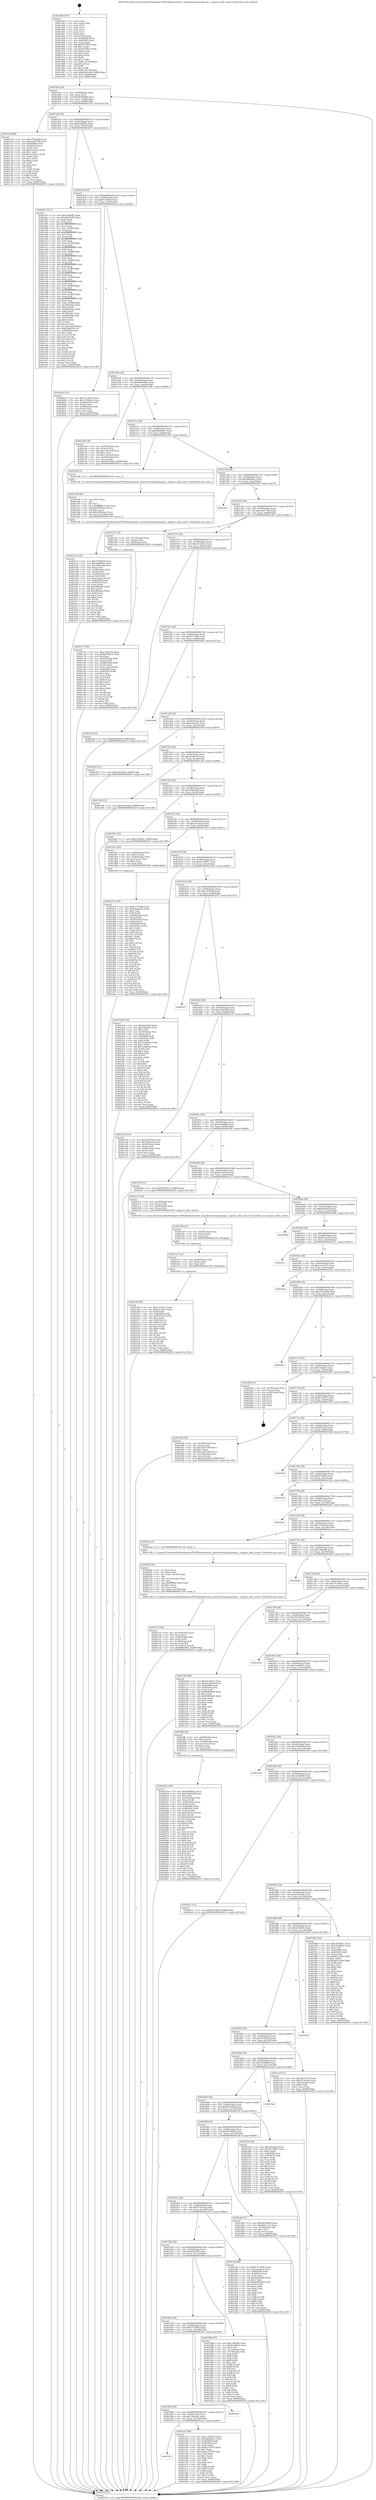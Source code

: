 digraph "0x401440" {
  label = "0x401440 (/mnt/c/Users/mathe/Desktop/tcc/POCII/binaries/extr_linuxdriversisdncapicapi.c_capincci_alloc_minor_Final-ollvm.out::main(0))"
  labelloc = "t"
  node[shape=record]

  Entry [label="",width=0.3,height=0.3,shape=circle,fillcolor=black,style=filled]
  "0x4014ab" [label="{
     0x4014ab [29]\l
     | [instrs]\l
     &nbsp;&nbsp;0x4014ab \<+3\>: mov -0x80(%rbp),%eax\l
     &nbsp;&nbsp;0x4014ae \<+2\>: mov %eax,%ecx\l
     &nbsp;&nbsp;0x4014b0 \<+6\>: sub $0x86e50964,%ecx\l
     &nbsp;&nbsp;0x4014b6 \<+6\>: mov %eax,-0x94(%rbp)\l
     &nbsp;&nbsp;0x4014bc \<+6\>: mov %ecx,-0x98(%rbp)\l
     &nbsp;&nbsp;0x4014c2 \<+6\>: je 0000000000401c09 \<main+0x7c9\>\l
  }"]
  "0x401c09" [label="{
     0x401c09 [88]\l
     | [instrs]\l
     &nbsp;&nbsp;0x401c09 \<+5\>: mov $0xe792a20d,%eax\l
     &nbsp;&nbsp;0x401c0e \<+5\>: mov $0xa4267708,%ecx\l
     &nbsp;&nbsp;0x401c13 \<+7\>: mov 0x405068,%edx\l
     &nbsp;&nbsp;0x401c1a \<+7\>: mov 0x405054,%esi\l
     &nbsp;&nbsp;0x401c21 \<+2\>: mov %edx,%edi\l
     &nbsp;&nbsp;0x401c23 \<+6\>: sub $0xce53eec3,%edi\l
     &nbsp;&nbsp;0x401c29 \<+3\>: sub $0x1,%edi\l
     &nbsp;&nbsp;0x401c2c \<+6\>: add $0xce53eec3,%edi\l
     &nbsp;&nbsp;0x401c32 \<+3\>: imul %edi,%edx\l
     &nbsp;&nbsp;0x401c35 \<+3\>: and $0x1,%edx\l
     &nbsp;&nbsp;0x401c38 \<+3\>: cmp $0x0,%edx\l
     &nbsp;&nbsp;0x401c3b \<+4\>: sete %r8b\l
     &nbsp;&nbsp;0x401c3f \<+3\>: cmp $0xa,%esi\l
     &nbsp;&nbsp;0x401c42 \<+4\>: setl %r9b\l
     &nbsp;&nbsp;0x401c46 \<+3\>: mov %r8b,%r10b\l
     &nbsp;&nbsp;0x401c49 \<+3\>: and %r9b,%r10b\l
     &nbsp;&nbsp;0x401c4c \<+3\>: xor %r9b,%r8b\l
     &nbsp;&nbsp;0x401c4f \<+3\>: or %r8b,%r10b\l
     &nbsp;&nbsp;0x401c52 \<+4\>: test $0x1,%r10b\l
     &nbsp;&nbsp;0x401c56 \<+3\>: cmovne %ecx,%eax\l
     &nbsp;&nbsp;0x401c59 \<+3\>: mov %eax,-0x80(%rbp)\l
     &nbsp;&nbsp;0x401c5c \<+5\>: jmp 0000000000402619 \<main+0x11d9\>\l
  }"]
  "0x4014c8" [label="{
     0x4014c8 [28]\l
     | [instrs]\l
     &nbsp;&nbsp;0x4014c8 \<+5\>: jmp 00000000004014cd \<main+0x8d\>\l
     &nbsp;&nbsp;0x4014cd \<+6\>: mov -0x94(%rbp),%eax\l
     &nbsp;&nbsp;0x4014d3 \<+5\>: sub $0x8eef8242,%eax\l
     &nbsp;&nbsp;0x4014d8 \<+6\>: mov %eax,-0x9c(%rbp)\l
     &nbsp;&nbsp;0x4014de \<+6\>: je 00000000004019e7 \<main+0x5a7\>\l
  }"]
  Exit [label="",width=0.3,height=0.3,shape=circle,fillcolor=black,style=filled,peripheries=2]
  "0x4019e7" [label="{
     0x4019e7 [271]\l
     | [instrs]\l
     &nbsp;&nbsp;0x4019e7 \<+5\>: mov $0x1264eff2,%eax\l
     &nbsp;&nbsp;0x4019ec \<+5\>: mov $0x4de7fa82,%ecx\l
     &nbsp;&nbsp;0x4019f1 \<+2\>: xor %edx,%edx\l
     &nbsp;&nbsp;0x4019f3 \<+3\>: mov %rsp,%rsi\l
     &nbsp;&nbsp;0x4019f6 \<+4\>: add $0xfffffffffffffff0,%rsi\l
     &nbsp;&nbsp;0x4019fa \<+3\>: mov %rsi,%rsp\l
     &nbsp;&nbsp;0x4019fd \<+4\>: mov %rsi,-0x78(%rbp)\l
     &nbsp;&nbsp;0x401a01 \<+3\>: mov %rsp,%rsi\l
     &nbsp;&nbsp;0x401a04 \<+4\>: add $0xfffffffffffffff0,%rsi\l
     &nbsp;&nbsp;0x401a08 \<+3\>: mov %rsi,%rsp\l
     &nbsp;&nbsp;0x401a0b \<+3\>: mov %rsp,%rdi\l
     &nbsp;&nbsp;0x401a0e \<+4\>: add $0xfffffffffffffff0,%rdi\l
     &nbsp;&nbsp;0x401a12 \<+3\>: mov %rdi,%rsp\l
     &nbsp;&nbsp;0x401a15 \<+4\>: mov %rdi,-0x70(%rbp)\l
     &nbsp;&nbsp;0x401a19 \<+3\>: mov %rsp,%rdi\l
     &nbsp;&nbsp;0x401a1c \<+4\>: add $0xfffffffffffffff0,%rdi\l
     &nbsp;&nbsp;0x401a20 \<+3\>: mov %rdi,%rsp\l
     &nbsp;&nbsp;0x401a23 \<+4\>: mov %rdi,-0x68(%rbp)\l
     &nbsp;&nbsp;0x401a27 \<+3\>: mov %rsp,%rdi\l
     &nbsp;&nbsp;0x401a2a \<+4\>: add $0xfffffffffffffff0,%rdi\l
     &nbsp;&nbsp;0x401a2e \<+3\>: mov %rdi,%rsp\l
     &nbsp;&nbsp;0x401a31 \<+4\>: mov %rdi,-0x60(%rbp)\l
     &nbsp;&nbsp;0x401a35 \<+3\>: mov %rsp,%rdi\l
     &nbsp;&nbsp;0x401a38 \<+4\>: add $0xfffffffffffffff0,%rdi\l
     &nbsp;&nbsp;0x401a3c \<+3\>: mov %rdi,%rsp\l
     &nbsp;&nbsp;0x401a3f \<+4\>: mov %rdi,-0x58(%rbp)\l
     &nbsp;&nbsp;0x401a43 \<+3\>: mov %rsp,%rdi\l
     &nbsp;&nbsp;0x401a46 \<+4\>: add $0xfffffffffffffff0,%rdi\l
     &nbsp;&nbsp;0x401a4a \<+3\>: mov %rdi,%rsp\l
     &nbsp;&nbsp;0x401a4d \<+4\>: mov %rdi,-0x50(%rbp)\l
     &nbsp;&nbsp;0x401a51 \<+3\>: mov %rsp,%rdi\l
     &nbsp;&nbsp;0x401a54 \<+4\>: add $0xfffffffffffffff0,%rdi\l
     &nbsp;&nbsp;0x401a58 \<+3\>: mov %rdi,%rsp\l
     &nbsp;&nbsp;0x401a5b \<+4\>: mov %rdi,-0x48(%rbp)\l
     &nbsp;&nbsp;0x401a5f \<+3\>: mov %rsp,%rdi\l
     &nbsp;&nbsp;0x401a62 \<+4\>: add $0xfffffffffffffff0,%rdi\l
     &nbsp;&nbsp;0x401a66 \<+3\>: mov %rdi,%rsp\l
     &nbsp;&nbsp;0x401a69 \<+4\>: mov %rdi,-0x40(%rbp)\l
     &nbsp;&nbsp;0x401a6d \<+3\>: mov %rsp,%rdi\l
     &nbsp;&nbsp;0x401a70 \<+4\>: add $0xfffffffffffffff0,%rdi\l
     &nbsp;&nbsp;0x401a74 \<+3\>: mov %rdi,%rsp\l
     &nbsp;&nbsp;0x401a77 \<+4\>: mov %rdi,-0x38(%rbp)\l
     &nbsp;&nbsp;0x401a7b \<+4\>: mov -0x78(%rbp),%rdi\l
     &nbsp;&nbsp;0x401a7f \<+6\>: movl $0x0,(%rdi)\l
     &nbsp;&nbsp;0x401a85 \<+7\>: mov -0x84(%rbp),%r8d\l
     &nbsp;&nbsp;0x401a8c \<+3\>: mov %r8d,(%rsi)\l
     &nbsp;&nbsp;0x401a8f \<+4\>: mov -0x70(%rbp),%rdi\l
     &nbsp;&nbsp;0x401a93 \<+7\>: mov -0x90(%rbp),%r9\l
     &nbsp;&nbsp;0x401a9a \<+3\>: mov %r9,(%rdi)\l
     &nbsp;&nbsp;0x401a9d \<+3\>: cmpl $0x2,(%rsi)\l
     &nbsp;&nbsp;0x401aa0 \<+4\>: setne %r10b\l
     &nbsp;&nbsp;0x401aa4 \<+4\>: and $0x1,%r10b\l
     &nbsp;&nbsp;0x401aa8 \<+4\>: mov %r10b,-0x2d(%rbp)\l
     &nbsp;&nbsp;0x401aac \<+8\>: mov 0x405068,%r11d\l
     &nbsp;&nbsp;0x401ab4 \<+7\>: mov 0x405054,%ebx\l
     &nbsp;&nbsp;0x401abb \<+3\>: sub $0x1,%edx\l
     &nbsp;&nbsp;0x401abe \<+3\>: mov %r11d,%r14d\l
     &nbsp;&nbsp;0x401ac1 \<+3\>: add %edx,%r14d\l
     &nbsp;&nbsp;0x401ac4 \<+4\>: imul %r14d,%r11d\l
     &nbsp;&nbsp;0x401ac8 \<+4\>: and $0x1,%r11d\l
     &nbsp;&nbsp;0x401acc \<+4\>: cmp $0x0,%r11d\l
     &nbsp;&nbsp;0x401ad0 \<+4\>: sete %r10b\l
     &nbsp;&nbsp;0x401ad4 \<+3\>: cmp $0xa,%ebx\l
     &nbsp;&nbsp;0x401ad7 \<+4\>: setl %r15b\l
     &nbsp;&nbsp;0x401adb \<+3\>: mov %r10b,%r12b\l
     &nbsp;&nbsp;0x401ade \<+3\>: and %r15b,%r12b\l
     &nbsp;&nbsp;0x401ae1 \<+3\>: xor %r15b,%r10b\l
     &nbsp;&nbsp;0x401ae4 \<+3\>: or %r10b,%r12b\l
     &nbsp;&nbsp;0x401ae7 \<+4\>: test $0x1,%r12b\l
     &nbsp;&nbsp;0x401aeb \<+3\>: cmovne %ecx,%eax\l
     &nbsp;&nbsp;0x401aee \<+3\>: mov %eax,-0x80(%rbp)\l
     &nbsp;&nbsp;0x401af1 \<+5\>: jmp 0000000000402619 \<main+0x11d9\>\l
  }"]
  "0x4014e4" [label="{
     0x4014e4 [28]\l
     | [instrs]\l
     &nbsp;&nbsp;0x4014e4 \<+5\>: jmp 00000000004014e9 \<main+0xa9\>\l
     &nbsp;&nbsp;0x4014e9 \<+6\>: mov -0x94(%rbp),%eax\l
     &nbsp;&nbsp;0x4014ef \<+5\>: sub $0x95cef0a9,%eax\l
     &nbsp;&nbsp;0x4014f4 \<+6\>: mov %eax,-0xa0(%rbp)\l
     &nbsp;&nbsp;0x4014fa \<+6\>: je 00000000004020cd \<main+0xc8d\>\l
  }"]
  "0x4021f6" [label="{
     0x4021f6 [89]\l
     | [instrs]\l
     &nbsp;&nbsp;0x4021f6 \<+5\>: mov $0xe1ce45c7,%ecx\l
     &nbsp;&nbsp;0x4021fb \<+5\>: mov $0xa51af53e,%edx\l
     &nbsp;&nbsp;0x402200 \<+3\>: xor %r8d,%r8d\l
     &nbsp;&nbsp;0x402203 \<+8\>: mov 0x405068,%r9d\l
     &nbsp;&nbsp;0x40220b \<+8\>: mov 0x405054,%r10d\l
     &nbsp;&nbsp;0x402213 \<+4\>: sub $0x1,%r8d\l
     &nbsp;&nbsp;0x402217 \<+3\>: mov %r9d,%r11d\l
     &nbsp;&nbsp;0x40221a \<+3\>: add %r8d,%r11d\l
     &nbsp;&nbsp;0x40221d \<+4\>: imul %r11d,%r9d\l
     &nbsp;&nbsp;0x402221 \<+4\>: and $0x1,%r9d\l
     &nbsp;&nbsp;0x402225 \<+4\>: cmp $0x0,%r9d\l
     &nbsp;&nbsp;0x402229 \<+3\>: sete %bl\l
     &nbsp;&nbsp;0x40222c \<+4\>: cmp $0xa,%r10d\l
     &nbsp;&nbsp;0x402230 \<+4\>: setl %r14b\l
     &nbsp;&nbsp;0x402234 \<+3\>: mov %bl,%r15b\l
     &nbsp;&nbsp;0x402237 \<+3\>: and %r14b,%r15b\l
     &nbsp;&nbsp;0x40223a \<+3\>: xor %r14b,%bl\l
     &nbsp;&nbsp;0x40223d \<+3\>: or %bl,%r15b\l
     &nbsp;&nbsp;0x402240 \<+4\>: test $0x1,%r15b\l
     &nbsp;&nbsp;0x402244 \<+3\>: cmovne %edx,%ecx\l
     &nbsp;&nbsp;0x402247 \<+3\>: mov %ecx,-0x80(%rbp)\l
     &nbsp;&nbsp;0x40224a \<+5\>: jmp 0000000000402619 \<main+0x11d9\>\l
  }"]
  "0x4020cd" [label="{
     0x4020cd [33]\l
     | [instrs]\l
     &nbsp;&nbsp;0x4020cd \<+5\>: mov $0x15cc90ca,%eax\l
     &nbsp;&nbsp;0x4020d2 \<+5\>: mov $0x1259ba3e,%ecx\l
     &nbsp;&nbsp;0x4020d7 \<+4\>: mov -0x38(%rbp),%rdx\l
     &nbsp;&nbsp;0x4020db \<+2\>: mov (%rdx),%esi\l
     &nbsp;&nbsp;0x4020dd \<+4\>: mov -0x48(%rbp),%rdx\l
     &nbsp;&nbsp;0x4020e1 \<+2\>: cmp (%rdx),%esi\l
     &nbsp;&nbsp;0x4020e3 \<+3\>: cmovl %ecx,%eax\l
     &nbsp;&nbsp;0x4020e6 \<+3\>: mov %eax,-0x80(%rbp)\l
     &nbsp;&nbsp;0x4020e9 \<+5\>: jmp 0000000000402619 \<main+0x11d9\>\l
  }"]
  "0x401500" [label="{
     0x401500 [28]\l
     | [instrs]\l
     &nbsp;&nbsp;0x401500 \<+5\>: jmp 0000000000401505 \<main+0xc5\>\l
     &nbsp;&nbsp;0x401505 \<+6\>: mov -0x94(%rbp),%eax\l
     &nbsp;&nbsp;0x40150b \<+5\>: sub $0x9860b89c,%eax\l
     &nbsp;&nbsp;0x401510 \<+6\>: mov %eax,-0xa4(%rbp)\l
     &nbsp;&nbsp;0x401516 \<+6\>: je 0000000000402146 \<main+0xd06\>\l
  }"]
  "0x4021e7" [label="{
     0x4021e7 [15]\l
     | [instrs]\l
     &nbsp;&nbsp;0x4021e7 \<+4\>: mov -0x40(%rbp),%rax\l
     &nbsp;&nbsp;0x4021eb \<+3\>: mov (%rax),%rax\l
     &nbsp;&nbsp;0x4021ee \<+3\>: mov %rax,%rdi\l
     &nbsp;&nbsp;0x4021f1 \<+5\>: call 0000000000401030 \<free@plt\>\l
     | [calls]\l
     &nbsp;&nbsp;0x401030 \{1\} (unknown)\l
  }"]
  "0x402146" [label="{
     0x402146 [39]\l
     | [instrs]\l
     &nbsp;&nbsp;0x402146 \<+4\>: mov -0x38(%rbp),%rax\l
     &nbsp;&nbsp;0x40214a \<+2\>: mov (%rax),%ecx\l
     &nbsp;&nbsp;0x40214c \<+6\>: add $0x11eb3a5f,%ecx\l
     &nbsp;&nbsp;0x402152 \<+3\>: add $0x1,%ecx\l
     &nbsp;&nbsp;0x402155 \<+6\>: sub $0x11eb3a5f,%ecx\l
     &nbsp;&nbsp;0x40215b \<+4\>: mov -0x38(%rbp),%rax\l
     &nbsp;&nbsp;0x40215f \<+2\>: mov %ecx,(%rax)\l
     &nbsp;&nbsp;0x402161 \<+7\>: movl $0x95cef0a9,-0x80(%rbp)\l
     &nbsp;&nbsp;0x402168 \<+5\>: jmp 0000000000402619 \<main+0x11d9\>\l
  }"]
  "0x40151c" [label="{
     0x40151c [28]\l
     | [instrs]\l
     &nbsp;&nbsp;0x40151c \<+5\>: jmp 0000000000401521 \<main+0xe1\>\l
     &nbsp;&nbsp;0x401521 \<+6\>: mov -0x94(%rbp),%eax\l
     &nbsp;&nbsp;0x401527 \<+5\>: sub $0x9b0bbb51,%eax\l
     &nbsp;&nbsp;0x40152c \<+6\>: mov %eax,-0xa8(%rbp)\l
     &nbsp;&nbsp;0x401532 \<+6\>: je 0000000000401e94 \<main+0xa54\>\l
  }"]
  "0x4021d8" [label="{
     0x4021d8 [15]\l
     | [instrs]\l
     &nbsp;&nbsp;0x4021d8 \<+4\>: mov -0x58(%rbp),%rax\l
     &nbsp;&nbsp;0x4021dc \<+3\>: mov (%rax),%rax\l
     &nbsp;&nbsp;0x4021df \<+3\>: mov %rax,%rdi\l
     &nbsp;&nbsp;0x4021e2 \<+5\>: call 0000000000401030 \<free@plt\>\l
     | [calls]\l
     &nbsp;&nbsp;0x401030 \{1\} (unknown)\l
  }"]
  "0x401e94" [label="{
     0x401e94 [5]\l
     | [instrs]\l
     &nbsp;&nbsp;0x401e94 \<+5\>: call 0000000000401160 \<next_i\>\l
     | [calls]\l
     &nbsp;&nbsp;0x401160 \{1\} (/mnt/c/Users/mathe/Desktop/tcc/POCII/binaries/extr_linuxdriversisdncapicapi.c_capincci_alloc_minor_Final-ollvm.out::next_i)\l
  }"]
  "0x401538" [label="{
     0x401538 [28]\l
     | [instrs]\l
     &nbsp;&nbsp;0x401538 \<+5\>: jmp 000000000040153d \<main+0xfd\>\l
     &nbsp;&nbsp;0x40153d \<+6\>: mov -0x94(%rbp),%eax\l
     &nbsp;&nbsp;0x401543 \<+5\>: sub $0x9d9ba0cc,%eax\l
     &nbsp;&nbsp;0x401548 \<+6\>: mov %eax,-0xac(%rbp)\l
     &nbsp;&nbsp;0x40154e \<+6\>: je 00000000004022bf \<main+0xe7f\>\l
  }"]
  "0x40211f" [label="{
     0x40211f [39]\l
     | [instrs]\l
     &nbsp;&nbsp;0x40211f \<+6\>: mov -0x150(%rbp),%ecx\l
     &nbsp;&nbsp;0x402125 \<+3\>: imul %eax,%ecx\l
     &nbsp;&nbsp;0x402128 \<+4\>: mov -0x40(%rbp),%rdi\l
     &nbsp;&nbsp;0x40212c \<+3\>: mov (%rdi),%rdi\l
     &nbsp;&nbsp;0x40212f \<+4\>: mov -0x38(%rbp),%r8\l
     &nbsp;&nbsp;0x402133 \<+3\>: movslq (%r8),%r8\l
     &nbsp;&nbsp;0x402136 \<+4\>: mov %ecx,(%rdi,%r8,4)\l
     &nbsp;&nbsp;0x40213a \<+7\>: movl $0x9860b89c,-0x80(%rbp)\l
     &nbsp;&nbsp;0x402141 \<+5\>: jmp 0000000000402619 \<main+0x11d9\>\l
  }"]
  "0x4022bf" [label="{
     0x4022bf\l
  }", style=dashed]
  "0x401554" [label="{
     0x401554 [28]\l
     | [instrs]\l
     &nbsp;&nbsp;0x401554 \<+5\>: jmp 0000000000401559 \<main+0x119\>\l
     &nbsp;&nbsp;0x401559 \<+6\>: mov -0x94(%rbp),%eax\l
     &nbsp;&nbsp;0x40155f \<+5\>: sub $0xa4267708,%eax\l
     &nbsp;&nbsp;0x401564 \<+6\>: mov %eax,-0xb0(%rbp)\l
     &nbsp;&nbsp;0x40156a \<+6\>: je 0000000000401c61 \<main+0x821\>\l
  }"]
  "0x4020f3" [label="{
     0x4020f3 [44]\l
     | [instrs]\l
     &nbsp;&nbsp;0x4020f3 \<+2\>: xor %ecx,%ecx\l
     &nbsp;&nbsp;0x4020f5 \<+5\>: mov $0x2,%edx\l
     &nbsp;&nbsp;0x4020fa \<+6\>: mov %edx,-0x14c(%rbp)\l
     &nbsp;&nbsp;0x402100 \<+1\>: cltd\l
     &nbsp;&nbsp;0x402101 \<+6\>: mov -0x14c(%rbp),%esi\l
     &nbsp;&nbsp;0x402107 \<+2\>: idiv %esi\l
     &nbsp;&nbsp;0x402109 \<+6\>: imul $0xfffffffe,%edx,%edx\l
     &nbsp;&nbsp;0x40210f \<+3\>: sub $0x1,%ecx\l
     &nbsp;&nbsp;0x402112 \<+2\>: sub %ecx,%edx\l
     &nbsp;&nbsp;0x402114 \<+6\>: mov %edx,-0x150(%rbp)\l
     &nbsp;&nbsp;0x40211a \<+5\>: call 0000000000401160 \<next_i\>\l
     | [calls]\l
     &nbsp;&nbsp;0x401160 \{1\} (/mnt/c/Users/mathe/Desktop/tcc/POCII/binaries/extr_linuxdriversisdncapicapi.c_capincci_alloc_minor_Final-ollvm.out::next_i)\l
  }"]
  "0x401c61" [label="{
     0x401c61 [16]\l
     | [instrs]\l
     &nbsp;&nbsp;0x401c61 \<+4\>: mov -0x70(%rbp),%rax\l
     &nbsp;&nbsp;0x401c65 \<+3\>: mov (%rax),%rax\l
     &nbsp;&nbsp;0x401c68 \<+4\>: mov 0x8(%rax),%rdi\l
     &nbsp;&nbsp;0x401c6c \<+5\>: call 0000000000401060 \<atoi@plt\>\l
     | [calls]\l
     &nbsp;&nbsp;0x401060 \{1\} (unknown)\l
  }"]
  "0x401570" [label="{
     0x401570 [28]\l
     | [instrs]\l
     &nbsp;&nbsp;0x401570 \<+5\>: jmp 0000000000401575 \<main+0x135\>\l
     &nbsp;&nbsp;0x401575 \<+6\>: mov -0x94(%rbp),%eax\l
     &nbsp;&nbsp;0x40157b \<+5\>: sub $0xa51af53e,%eax\l
     &nbsp;&nbsp;0x401580 \<+6\>: mov %eax,-0xb4(%rbp)\l
     &nbsp;&nbsp;0x401586 \<+6\>: je 000000000040224f \<main+0xe0f\>\l
  }"]
  "0x402018" [label="{
     0x402018 [169]\l
     | [instrs]\l
     &nbsp;&nbsp;0x402018 \<+5\>: mov $0x2ddf381e,%ecx\l
     &nbsp;&nbsp;0x40201d \<+5\>: mov $0x2abb5ddf,%edx\l
     &nbsp;&nbsp;0x402022 \<+3\>: mov $0x1,%sil\l
     &nbsp;&nbsp;0x402025 \<+4\>: mov -0x40(%rbp),%rdi\l
     &nbsp;&nbsp;0x402029 \<+3\>: mov %rax,(%rdi)\l
     &nbsp;&nbsp;0x40202c \<+4\>: mov -0x38(%rbp),%rax\l
     &nbsp;&nbsp;0x402030 \<+6\>: movl $0x0,(%rax)\l
     &nbsp;&nbsp;0x402036 \<+8\>: mov 0x405068,%r8d\l
     &nbsp;&nbsp;0x40203e \<+8\>: mov 0x405054,%r9d\l
     &nbsp;&nbsp;0x402046 \<+3\>: mov %r8d,%r10d\l
     &nbsp;&nbsp;0x402049 \<+7\>: add $0xbcfab7b,%r10d\l
     &nbsp;&nbsp;0x402050 \<+4\>: sub $0x1,%r10d\l
     &nbsp;&nbsp;0x402054 \<+7\>: sub $0xbcfab7b,%r10d\l
     &nbsp;&nbsp;0x40205b \<+4\>: imul %r10d,%r8d\l
     &nbsp;&nbsp;0x40205f \<+4\>: and $0x1,%r8d\l
     &nbsp;&nbsp;0x402063 \<+4\>: cmp $0x0,%r8d\l
     &nbsp;&nbsp;0x402067 \<+4\>: sete %r11b\l
     &nbsp;&nbsp;0x40206b \<+4\>: cmp $0xa,%r9d\l
     &nbsp;&nbsp;0x40206f \<+3\>: setl %bl\l
     &nbsp;&nbsp;0x402072 \<+3\>: mov %r11b,%r14b\l
     &nbsp;&nbsp;0x402075 \<+4\>: xor $0xff,%r14b\l
     &nbsp;&nbsp;0x402079 \<+3\>: mov %bl,%r15b\l
     &nbsp;&nbsp;0x40207c \<+4\>: xor $0xff,%r15b\l
     &nbsp;&nbsp;0x402080 \<+4\>: xor $0x0,%sil\l
     &nbsp;&nbsp;0x402084 \<+3\>: mov %r14b,%r12b\l
     &nbsp;&nbsp;0x402087 \<+4\>: and $0x0,%r12b\l
     &nbsp;&nbsp;0x40208b \<+3\>: and %sil,%r11b\l
     &nbsp;&nbsp;0x40208e \<+3\>: mov %r15b,%r13b\l
     &nbsp;&nbsp;0x402091 \<+4\>: and $0x0,%r13b\l
     &nbsp;&nbsp;0x402095 \<+3\>: and %sil,%bl\l
     &nbsp;&nbsp;0x402098 \<+3\>: or %r11b,%r12b\l
     &nbsp;&nbsp;0x40209b \<+3\>: or %bl,%r13b\l
     &nbsp;&nbsp;0x40209e \<+3\>: xor %r13b,%r12b\l
     &nbsp;&nbsp;0x4020a1 \<+3\>: or %r15b,%r14b\l
     &nbsp;&nbsp;0x4020a4 \<+4\>: xor $0xff,%r14b\l
     &nbsp;&nbsp;0x4020a8 \<+4\>: or $0x0,%sil\l
     &nbsp;&nbsp;0x4020ac \<+3\>: and %sil,%r14b\l
     &nbsp;&nbsp;0x4020af \<+3\>: or %r14b,%r12b\l
     &nbsp;&nbsp;0x4020b2 \<+4\>: test $0x1,%r12b\l
     &nbsp;&nbsp;0x4020b6 \<+3\>: cmovne %edx,%ecx\l
     &nbsp;&nbsp;0x4020b9 \<+3\>: mov %ecx,-0x80(%rbp)\l
     &nbsp;&nbsp;0x4020bc \<+5\>: jmp 0000000000402619 \<main+0x11d9\>\l
  }"]
  "0x40224f" [label="{
     0x40224f [12]\l
     | [instrs]\l
     &nbsp;&nbsp;0x40224f \<+7\>: movl $0x440eed0d,-0x80(%rbp)\l
     &nbsp;&nbsp;0x402256 \<+5\>: jmp 0000000000402619 \<main+0x11d9\>\l
  }"]
  "0x40158c" [label="{
     0x40158c [28]\l
     | [instrs]\l
     &nbsp;&nbsp;0x40158c \<+5\>: jmp 0000000000401591 \<main+0x151\>\l
     &nbsp;&nbsp;0x401591 \<+6\>: mov -0x94(%rbp),%eax\l
     &nbsp;&nbsp;0x401597 \<+5\>: sub $0xb2772bfb,%eax\l
     &nbsp;&nbsp;0x40159c \<+6\>: mov %eax,-0xb8(%rbp)\l
     &nbsp;&nbsp;0x4015a2 \<+6\>: je 0000000000401b64 \<main+0x724\>\l
  }"]
  "0x401ec1" [label="{
     0x401ec1 [119]\l
     | [instrs]\l
     &nbsp;&nbsp;0x401ec1 \<+5\>: mov $0x21458524,%ecx\l
     &nbsp;&nbsp;0x401ec6 \<+5\>: mov $0xcdadf0b8,%edx\l
     &nbsp;&nbsp;0x401ecb \<+6\>: mov -0x148(%rbp),%esi\l
     &nbsp;&nbsp;0x401ed1 \<+3\>: imul %eax,%esi\l
     &nbsp;&nbsp;0x401ed4 \<+4\>: mov -0x58(%rbp),%rdi\l
     &nbsp;&nbsp;0x401ed8 \<+3\>: mov (%rdi),%rdi\l
     &nbsp;&nbsp;0x401edb \<+4\>: mov -0x50(%rbp),%r8\l
     &nbsp;&nbsp;0x401edf \<+3\>: movslq (%r8),%r8\l
     &nbsp;&nbsp;0x401ee2 \<+4\>: mov %esi,(%rdi,%r8,4)\l
     &nbsp;&nbsp;0x401ee6 \<+7\>: mov 0x405068,%eax\l
     &nbsp;&nbsp;0x401eed \<+7\>: mov 0x405054,%esi\l
     &nbsp;&nbsp;0x401ef4 \<+3\>: mov %eax,%r9d\l
     &nbsp;&nbsp;0x401ef7 \<+7\>: add $0x2ff56a00,%r9d\l
     &nbsp;&nbsp;0x401efe \<+4\>: sub $0x1,%r9d\l
     &nbsp;&nbsp;0x401f02 \<+7\>: sub $0x2ff56a00,%r9d\l
     &nbsp;&nbsp;0x401f09 \<+4\>: imul %r9d,%eax\l
     &nbsp;&nbsp;0x401f0d \<+3\>: and $0x1,%eax\l
     &nbsp;&nbsp;0x401f10 \<+3\>: cmp $0x0,%eax\l
     &nbsp;&nbsp;0x401f13 \<+4\>: sete %r10b\l
     &nbsp;&nbsp;0x401f17 \<+3\>: cmp $0xa,%esi\l
     &nbsp;&nbsp;0x401f1a \<+4\>: setl %r11b\l
     &nbsp;&nbsp;0x401f1e \<+3\>: mov %r10b,%bl\l
     &nbsp;&nbsp;0x401f21 \<+3\>: and %r11b,%bl\l
     &nbsp;&nbsp;0x401f24 \<+3\>: xor %r11b,%r10b\l
     &nbsp;&nbsp;0x401f27 \<+3\>: or %r10b,%bl\l
     &nbsp;&nbsp;0x401f2a \<+3\>: test $0x1,%bl\l
     &nbsp;&nbsp;0x401f2d \<+3\>: cmovne %edx,%ecx\l
     &nbsp;&nbsp;0x401f30 \<+3\>: mov %ecx,-0x80(%rbp)\l
     &nbsp;&nbsp;0x401f33 \<+5\>: jmp 0000000000402619 \<main+0x11d9\>\l
  }"]
  "0x401b64" [label="{
     0x401b64\l
  }", style=dashed]
  "0x4015a8" [label="{
     0x4015a8 [28]\l
     | [instrs]\l
     &nbsp;&nbsp;0x4015a8 \<+5\>: jmp 00000000004015ad \<main+0x16d\>\l
     &nbsp;&nbsp;0x4015ad \<+6\>: mov -0x94(%rbp),%eax\l
     &nbsp;&nbsp;0x4015b3 \<+5\>: sub $0xb2ebac02,%eax\l
     &nbsp;&nbsp;0x4015b8 \<+6\>: mov %eax,-0xbc(%rbp)\l
     &nbsp;&nbsp;0x4015be \<+6\>: je 0000000000401e0f \<main+0x9cf\>\l
  }"]
  "0x401e99" [label="{
     0x401e99 [40]\l
     | [instrs]\l
     &nbsp;&nbsp;0x401e99 \<+5\>: mov $0x2,%ecx\l
     &nbsp;&nbsp;0x401e9e \<+1\>: cltd\l
     &nbsp;&nbsp;0x401e9f \<+2\>: idiv %ecx\l
     &nbsp;&nbsp;0x401ea1 \<+6\>: imul $0xfffffffe,%edx,%ecx\l
     &nbsp;&nbsp;0x401ea7 \<+6\>: add $0x40954eee,%ecx\l
     &nbsp;&nbsp;0x401ead \<+3\>: add $0x1,%ecx\l
     &nbsp;&nbsp;0x401eb0 \<+6\>: sub $0x40954eee,%ecx\l
     &nbsp;&nbsp;0x401eb6 \<+6\>: mov %ecx,-0x148(%rbp)\l
     &nbsp;&nbsp;0x401ebc \<+5\>: call 0000000000401160 \<next_i\>\l
     | [calls]\l
     &nbsp;&nbsp;0x401160 \{1\} (/mnt/c/Users/mathe/Desktop/tcc/POCII/binaries/extr_linuxdriversisdncapicapi.c_capincci_alloc_minor_Final-ollvm.out::next_i)\l
  }"]
  "0x401e0f" [label="{
     0x401e0f [12]\l
     | [instrs]\l
     &nbsp;&nbsp;0x401e0f \<+7\>: movl $0xcd442830,-0x80(%rbp)\l
     &nbsp;&nbsp;0x401e16 \<+5\>: jmp 0000000000402619 \<main+0x11d9\>\l
  }"]
  "0x4015c4" [label="{
     0x4015c4 [28]\l
     | [instrs]\l
     &nbsp;&nbsp;0x4015c4 \<+5\>: jmp 00000000004015c9 \<main+0x189\>\l
     &nbsp;&nbsp;0x4015c9 \<+6\>: mov -0x94(%rbp),%eax\l
     &nbsp;&nbsp;0x4015cf \<+5\>: sub $0xb9168ccd,%eax\l
     &nbsp;&nbsp;0x4015d4 \<+6\>: mov %eax,-0xc0(%rbp)\l
     &nbsp;&nbsp;0x4015da \<+6\>: je 0000000000401cd4 \<main+0x894\>\l
  }"]
  "0x40197c" [label="{
     0x40197c\l
  }", style=dashed]
  "0x401cd4" [label="{
     0x401cd4 [12]\l
     | [instrs]\l
     &nbsp;&nbsp;0x401cd4 \<+7\>: movl $0x3450b4af,-0x80(%rbp)\l
     &nbsp;&nbsp;0x401cdb \<+5\>: jmp 0000000000402619 \<main+0x11d9\>\l
  }"]
  "0x4015e0" [label="{
     0x4015e0 [28]\l
     | [instrs]\l
     &nbsp;&nbsp;0x4015e0 \<+5\>: jmp 00000000004015e5 \<main+0x1a5\>\l
     &nbsp;&nbsp;0x4015e5 \<+6\>: mov -0x94(%rbp),%eax\l
     &nbsp;&nbsp;0x4015eb \<+5\>: sub $0xc48afaa9,%eax\l
     &nbsp;&nbsp;0x4015f0 \<+6\>: mov %eax,-0xc4(%rbp)\l
     &nbsp;&nbsp;0x4015f6 \<+6\>: je 0000000000402443 \<main+0x1003\>\l
  }"]
  "0x401e3c" [label="{
     0x401e3c [88]\l
     | [instrs]\l
     &nbsp;&nbsp;0x401e3c \<+5\>: mov $0x21458524,%eax\l
     &nbsp;&nbsp;0x401e41 \<+5\>: mov $0x9b0bbb51,%ecx\l
     &nbsp;&nbsp;0x401e46 \<+7\>: mov 0x405068,%edx\l
     &nbsp;&nbsp;0x401e4d \<+7\>: mov 0x405054,%esi\l
     &nbsp;&nbsp;0x401e54 \<+2\>: mov %edx,%edi\l
     &nbsp;&nbsp;0x401e56 \<+6\>: sub $0xba197478,%edi\l
     &nbsp;&nbsp;0x401e5c \<+3\>: sub $0x1,%edi\l
     &nbsp;&nbsp;0x401e5f \<+6\>: add $0xba197478,%edi\l
     &nbsp;&nbsp;0x401e65 \<+3\>: imul %edi,%edx\l
     &nbsp;&nbsp;0x401e68 \<+3\>: and $0x1,%edx\l
     &nbsp;&nbsp;0x401e6b \<+3\>: cmp $0x0,%edx\l
     &nbsp;&nbsp;0x401e6e \<+4\>: sete %r8b\l
     &nbsp;&nbsp;0x401e72 \<+3\>: cmp $0xa,%esi\l
     &nbsp;&nbsp;0x401e75 \<+4\>: setl %r9b\l
     &nbsp;&nbsp;0x401e79 \<+3\>: mov %r8b,%r10b\l
     &nbsp;&nbsp;0x401e7c \<+3\>: and %r9b,%r10b\l
     &nbsp;&nbsp;0x401e7f \<+3\>: xor %r9b,%r8b\l
     &nbsp;&nbsp;0x401e82 \<+3\>: or %r8b,%r10b\l
     &nbsp;&nbsp;0x401e85 \<+4\>: test $0x1,%r10b\l
     &nbsp;&nbsp;0x401e89 \<+3\>: cmovne %ecx,%eax\l
     &nbsp;&nbsp;0x401e8c \<+3\>: mov %eax,-0x80(%rbp)\l
     &nbsp;&nbsp;0x401e8f \<+5\>: jmp 0000000000402619 \<main+0x11d9\>\l
  }"]
  "0x402443" [label="{
     0x402443 [12]\l
     | [instrs]\l
     &nbsp;&nbsp;0x402443 \<+7\>: movl $0xf53dafb1,-0x80(%rbp)\l
     &nbsp;&nbsp;0x40244a \<+5\>: jmp 0000000000402619 \<main+0x11d9\>\l
  }"]
  "0x4015fc" [label="{
     0x4015fc [28]\l
     | [instrs]\l
     &nbsp;&nbsp;0x4015fc \<+5\>: jmp 0000000000401601 \<main+0x1c1\>\l
     &nbsp;&nbsp;0x401601 \<+6\>: mov -0x94(%rbp),%eax\l
     &nbsp;&nbsp;0x401607 \<+5\>: sub $0xcaf1decd,%eax\l
     &nbsp;&nbsp;0x40160c \<+6\>: mov %eax,-0xc8(%rbp)\l
     &nbsp;&nbsp;0x401612 \<+6\>: je 0000000000401d53 \<main+0x913\>\l
  }"]
  "0x401960" [label="{
     0x401960 [28]\l
     | [instrs]\l
     &nbsp;&nbsp;0x401960 \<+5\>: jmp 0000000000401965 \<main+0x525\>\l
     &nbsp;&nbsp;0x401965 \<+6\>: mov -0x94(%rbp),%eax\l
     &nbsp;&nbsp;0x40196b \<+5\>: sub $0x7240cafc,%eax\l
     &nbsp;&nbsp;0x401970 \<+6\>: mov %eax,-0x144(%rbp)\l
     &nbsp;&nbsp;0x401976 \<+6\>: je 0000000000401e3c \<main+0x9fc\>\l
  }"]
  "0x401d53" [label="{
     0x401d53 [29]\l
     | [instrs]\l
     &nbsp;&nbsp;0x401d53 \<+4\>: mov -0x60(%rbp),%rax\l
     &nbsp;&nbsp;0x401d57 \<+6\>: movl $0x1,(%rax)\l
     &nbsp;&nbsp;0x401d5d \<+4\>: mov -0x60(%rbp),%rax\l
     &nbsp;&nbsp;0x401d61 \<+3\>: movslq (%rax),%rax\l
     &nbsp;&nbsp;0x401d64 \<+4\>: shl $0x2,%rax\l
     &nbsp;&nbsp;0x401d68 \<+3\>: mov %rax,%rdi\l
     &nbsp;&nbsp;0x401d6b \<+5\>: call 0000000000401050 \<malloc@plt\>\l
     | [calls]\l
     &nbsp;&nbsp;0x401050 \{1\} (unknown)\l
  }"]
  "0x401618" [label="{
     0x401618 [28]\l
     | [instrs]\l
     &nbsp;&nbsp;0x401618 \<+5\>: jmp 000000000040161d \<main+0x1dd\>\l
     &nbsp;&nbsp;0x40161d \<+6\>: mov -0x94(%rbp),%eax\l
     &nbsp;&nbsp;0x401623 \<+5\>: sub $0xcbc7d097,%eax\l
     &nbsp;&nbsp;0x401628 \<+6\>: mov %eax,-0xcc(%rbp)\l
     &nbsp;&nbsp;0x40162e \<+6\>: je 00000000004023a9 \<main+0xf69\>\l
  }"]
  "0x4024ee" [label="{
     0x4024ee\l
  }", style=dashed]
  "0x4023a9" [label="{
     0x4023a9 [154]\l
     | [instrs]\l
     &nbsp;&nbsp;0x4023a9 \<+5\>: mov $0xdc9cb4ef,%eax\l
     &nbsp;&nbsp;0x4023ae \<+5\>: mov $0xc48afaa9,%ecx\l
     &nbsp;&nbsp;0x4023b3 \<+2\>: mov $0x1,%dl\l
     &nbsp;&nbsp;0x4023b5 \<+4\>: mov -0x78(%rbp),%rsi\l
     &nbsp;&nbsp;0x4023b9 \<+6\>: movl $0x0,(%rsi)\l
     &nbsp;&nbsp;0x4023bf \<+7\>: mov 0x405068,%edi\l
     &nbsp;&nbsp;0x4023c6 \<+8\>: mov 0x405054,%r8d\l
     &nbsp;&nbsp;0x4023ce \<+3\>: mov %edi,%r9d\l
     &nbsp;&nbsp;0x4023d1 \<+7\>: add $0x7e5a6e4a,%r9d\l
     &nbsp;&nbsp;0x4023d8 \<+4\>: sub $0x1,%r9d\l
     &nbsp;&nbsp;0x4023dc \<+7\>: sub $0x7e5a6e4a,%r9d\l
     &nbsp;&nbsp;0x4023e3 \<+4\>: imul %r9d,%edi\l
     &nbsp;&nbsp;0x4023e7 \<+3\>: and $0x1,%edi\l
     &nbsp;&nbsp;0x4023ea \<+3\>: cmp $0x0,%edi\l
     &nbsp;&nbsp;0x4023ed \<+4\>: sete %r10b\l
     &nbsp;&nbsp;0x4023f1 \<+4\>: cmp $0xa,%r8d\l
     &nbsp;&nbsp;0x4023f5 \<+4\>: setl %r11b\l
     &nbsp;&nbsp;0x4023f9 \<+3\>: mov %r10b,%bl\l
     &nbsp;&nbsp;0x4023fc \<+3\>: xor $0xff,%bl\l
     &nbsp;&nbsp;0x4023ff \<+3\>: mov %r11b,%r14b\l
     &nbsp;&nbsp;0x402402 \<+4\>: xor $0xff,%r14b\l
     &nbsp;&nbsp;0x402406 \<+3\>: xor $0x1,%dl\l
     &nbsp;&nbsp;0x402409 \<+3\>: mov %bl,%r15b\l
     &nbsp;&nbsp;0x40240c \<+4\>: and $0xff,%r15b\l
     &nbsp;&nbsp;0x402410 \<+3\>: and %dl,%r10b\l
     &nbsp;&nbsp;0x402413 \<+3\>: mov %r14b,%r12b\l
     &nbsp;&nbsp;0x402416 \<+4\>: and $0xff,%r12b\l
     &nbsp;&nbsp;0x40241a \<+3\>: and %dl,%r11b\l
     &nbsp;&nbsp;0x40241d \<+3\>: or %r10b,%r15b\l
     &nbsp;&nbsp;0x402420 \<+3\>: or %r11b,%r12b\l
     &nbsp;&nbsp;0x402423 \<+3\>: xor %r12b,%r15b\l
     &nbsp;&nbsp;0x402426 \<+3\>: or %r14b,%bl\l
     &nbsp;&nbsp;0x402429 \<+3\>: xor $0xff,%bl\l
     &nbsp;&nbsp;0x40242c \<+3\>: or $0x1,%dl\l
     &nbsp;&nbsp;0x40242f \<+2\>: and %dl,%bl\l
     &nbsp;&nbsp;0x402431 \<+3\>: or %bl,%r15b\l
     &nbsp;&nbsp;0x402434 \<+4\>: test $0x1,%r15b\l
     &nbsp;&nbsp;0x402438 \<+3\>: cmovne %ecx,%eax\l
     &nbsp;&nbsp;0x40243b \<+3\>: mov %eax,-0x80(%rbp)\l
     &nbsp;&nbsp;0x40243e \<+5\>: jmp 0000000000402619 \<main+0x11d9\>\l
  }"]
  "0x401634" [label="{
     0x401634 [28]\l
     | [instrs]\l
     &nbsp;&nbsp;0x401634 \<+5\>: jmp 0000000000401639 \<main+0x1f9\>\l
     &nbsp;&nbsp;0x401639 \<+6\>: mov -0x94(%rbp),%eax\l
     &nbsp;&nbsp;0x40163f \<+5\>: sub $0xcc4f079d,%eax\l
     &nbsp;&nbsp;0x401644 \<+6\>: mov %eax,-0xd0(%rbp)\l
     &nbsp;&nbsp;0x40164a \<+6\>: je 00000000004025f7 \<main+0x11b7\>\l
  }"]
  "0x401d70" [label="{
     0x401d70 [159]\l
     | [instrs]\l
     &nbsp;&nbsp;0x401d70 \<+5\>: mov $0x6c772904,%ecx\l
     &nbsp;&nbsp;0x401d75 \<+5\>: mov $0xb2ebac02,%edx\l
     &nbsp;&nbsp;0x401d7a \<+3\>: mov $0x1,%sil\l
     &nbsp;&nbsp;0x401d7d \<+3\>: xor %r8d,%r8d\l
     &nbsp;&nbsp;0x401d80 \<+4\>: mov -0x58(%rbp),%rdi\l
     &nbsp;&nbsp;0x401d84 \<+3\>: mov %rax,(%rdi)\l
     &nbsp;&nbsp;0x401d87 \<+4\>: mov -0x50(%rbp),%rax\l
     &nbsp;&nbsp;0x401d8b \<+6\>: movl $0x0,(%rax)\l
     &nbsp;&nbsp;0x401d91 \<+8\>: mov 0x405068,%r9d\l
     &nbsp;&nbsp;0x401d99 \<+8\>: mov 0x405054,%r10d\l
     &nbsp;&nbsp;0x401da1 \<+4\>: sub $0x1,%r8d\l
     &nbsp;&nbsp;0x401da5 \<+3\>: mov %r9d,%r11d\l
     &nbsp;&nbsp;0x401da8 \<+3\>: add %r8d,%r11d\l
     &nbsp;&nbsp;0x401dab \<+4\>: imul %r11d,%r9d\l
     &nbsp;&nbsp;0x401daf \<+4\>: and $0x1,%r9d\l
     &nbsp;&nbsp;0x401db3 \<+4\>: cmp $0x0,%r9d\l
     &nbsp;&nbsp;0x401db7 \<+3\>: sete %bl\l
     &nbsp;&nbsp;0x401dba \<+4\>: cmp $0xa,%r10d\l
     &nbsp;&nbsp;0x401dbe \<+4\>: setl %r14b\l
     &nbsp;&nbsp;0x401dc2 \<+3\>: mov %bl,%r15b\l
     &nbsp;&nbsp;0x401dc5 \<+4\>: xor $0xff,%r15b\l
     &nbsp;&nbsp;0x401dc9 \<+3\>: mov %r14b,%r12b\l
     &nbsp;&nbsp;0x401dcc \<+4\>: xor $0xff,%r12b\l
     &nbsp;&nbsp;0x401dd0 \<+4\>: xor $0x1,%sil\l
     &nbsp;&nbsp;0x401dd4 \<+3\>: mov %r15b,%r13b\l
     &nbsp;&nbsp;0x401dd7 \<+4\>: and $0xff,%r13b\l
     &nbsp;&nbsp;0x401ddb \<+3\>: and %sil,%bl\l
     &nbsp;&nbsp;0x401dde \<+3\>: mov %r12b,%al\l
     &nbsp;&nbsp;0x401de1 \<+2\>: and $0xff,%al\l
     &nbsp;&nbsp;0x401de3 \<+3\>: and %sil,%r14b\l
     &nbsp;&nbsp;0x401de6 \<+3\>: or %bl,%r13b\l
     &nbsp;&nbsp;0x401de9 \<+3\>: or %r14b,%al\l
     &nbsp;&nbsp;0x401dec \<+3\>: xor %al,%r13b\l
     &nbsp;&nbsp;0x401def \<+3\>: or %r12b,%r15b\l
     &nbsp;&nbsp;0x401df2 \<+4\>: xor $0xff,%r15b\l
     &nbsp;&nbsp;0x401df6 \<+4\>: or $0x1,%sil\l
     &nbsp;&nbsp;0x401dfa \<+3\>: and %sil,%r15b\l
     &nbsp;&nbsp;0x401dfd \<+3\>: or %r15b,%r13b\l
     &nbsp;&nbsp;0x401e00 \<+4\>: test $0x1,%r13b\l
     &nbsp;&nbsp;0x401e04 \<+3\>: cmovne %edx,%ecx\l
     &nbsp;&nbsp;0x401e07 \<+3\>: mov %ecx,-0x80(%rbp)\l
     &nbsp;&nbsp;0x401e0a \<+5\>: jmp 0000000000402619 \<main+0x11d9\>\l
  }"]
  "0x4025f7" [label="{
     0x4025f7\l
  }", style=dashed]
  "0x401650" [label="{
     0x401650 [28]\l
     | [instrs]\l
     &nbsp;&nbsp;0x401650 \<+5\>: jmp 0000000000401655 \<main+0x215\>\l
     &nbsp;&nbsp;0x401655 \<+6\>: mov -0x94(%rbp),%eax\l
     &nbsp;&nbsp;0x40165b \<+5\>: sub $0xcd442830,%eax\l
     &nbsp;&nbsp;0x401660 \<+6\>: mov %eax,-0xd4(%rbp)\l
     &nbsp;&nbsp;0x401666 \<+6\>: je 0000000000401e1b \<main+0x9db\>\l
  }"]
  "0x401c71" [label="{
     0x401c71 [99]\l
     | [instrs]\l
     &nbsp;&nbsp;0x401c71 \<+5\>: mov $0xe792a20d,%ecx\l
     &nbsp;&nbsp;0x401c76 \<+5\>: mov $0xb9168ccd,%edx\l
     &nbsp;&nbsp;0x401c7b \<+2\>: xor %esi,%esi\l
     &nbsp;&nbsp;0x401c7d \<+4\>: mov -0x68(%rbp),%rdi\l
     &nbsp;&nbsp;0x401c81 \<+2\>: mov %eax,(%rdi)\l
     &nbsp;&nbsp;0x401c83 \<+4\>: mov -0x68(%rbp),%rdi\l
     &nbsp;&nbsp;0x401c87 \<+2\>: mov (%rdi),%eax\l
     &nbsp;&nbsp;0x401c89 \<+3\>: mov %eax,-0x2c(%rbp)\l
     &nbsp;&nbsp;0x401c8c \<+7\>: mov 0x405068,%eax\l
     &nbsp;&nbsp;0x401c93 \<+8\>: mov 0x405054,%r8d\l
     &nbsp;&nbsp;0x401c9b \<+3\>: sub $0x1,%esi\l
     &nbsp;&nbsp;0x401c9e \<+3\>: mov %eax,%r9d\l
     &nbsp;&nbsp;0x401ca1 \<+3\>: add %esi,%r9d\l
     &nbsp;&nbsp;0x401ca4 \<+4\>: imul %r9d,%eax\l
     &nbsp;&nbsp;0x401ca8 \<+3\>: and $0x1,%eax\l
     &nbsp;&nbsp;0x401cab \<+3\>: cmp $0x0,%eax\l
     &nbsp;&nbsp;0x401cae \<+4\>: sete %r10b\l
     &nbsp;&nbsp;0x401cb2 \<+4\>: cmp $0xa,%r8d\l
     &nbsp;&nbsp;0x401cb6 \<+4\>: setl %r11b\l
     &nbsp;&nbsp;0x401cba \<+3\>: mov %r10b,%bl\l
     &nbsp;&nbsp;0x401cbd \<+3\>: and %r11b,%bl\l
     &nbsp;&nbsp;0x401cc0 \<+3\>: xor %r11b,%r10b\l
     &nbsp;&nbsp;0x401cc3 \<+3\>: or %r10b,%bl\l
     &nbsp;&nbsp;0x401cc6 \<+3\>: test $0x1,%bl\l
     &nbsp;&nbsp;0x401cc9 \<+3\>: cmovne %edx,%ecx\l
     &nbsp;&nbsp;0x401ccc \<+3\>: mov %ecx,-0x80(%rbp)\l
     &nbsp;&nbsp;0x401ccf \<+5\>: jmp 0000000000402619 \<main+0x11d9\>\l
  }"]
  "0x401e1b" [label="{
     0x401e1b [33]\l
     | [instrs]\l
     &nbsp;&nbsp;0x401e1b \<+5\>: mov $0x2c0f7ba8,%eax\l
     &nbsp;&nbsp;0x401e20 \<+5\>: mov $0x7240cafc,%ecx\l
     &nbsp;&nbsp;0x401e25 \<+4\>: mov -0x50(%rbp),%rdx\l
     &nbsp;&nbsp;0x401e29 \<+2\>: mov (%rdx),%esi\l
     &nbsp;&nbsp;0x401e2b \<+4\>: mov -0x60(%rbp),%rdx\l
     &nbsp;&nbsp;0x401e2f \<+2\>: cmp (%rdx),%esi\l
     &nbsp;&nbsp;0x401e31 \<+3\>: cmovl %ecx,%eax\l
     &nbsp;&nbsp;0x401e34 \<+3\>: mov %eax,-0x80(%rbp)\l
     &nbsp;&nbsp;0x401e37 \<+5\>: jmp 0000000000402619 \<main+0x11d9\>\l
  }"]
  "0x40166c" [label="{
     0x40166c [28]\l
     | [instrs]\l
     &nbsp;&nbsp;0x40166c \<+5\>: jmp 0000000000401671 \<main+0x231\>\l
     &nbsp;&nbsp;0x401671 \<+6\>: mov -0x94(%rbp),%eax\l
     &nbsp;&nbsp;0x401677 \<+5\>: sub $0xcdadf0b8,%eax\l
     &nbsp;&nbsp;0x40167c \<+6\>: mov %eax,-0xd8(%rbp)\l
     &nbsp;&nbsp;0x401682 \<+6\>: je 0000000000401f38 \<main+0xaf8\>\l
  }"]
  "0x401440" [label="{
     0x401440 [107]\l
     | [instrs]\l
     &nbsp;&nbsp;0x401440 \<+1\>: push %rbp\l
     &nbsp;&nbsp;0x401441 \<+3\>: mov %rsp,%rbp\l
     &nbsp;&nbsp;0x401444 \<+2\>: push %r15\l
     &nbsp;&nbsp;0x401446 \<+2\>: push %r14\l
     &nbsp;&nbsp;0x401448 \<+2\>: push %r13\l
     &nbsp;&nbsp;0x40144a \<+2\>: push %r12\l
     &nbsp;&nbsp;0x40144c \<+1\>: push %rbx\l
     &nbsp;&nbsp;0x40144d \<+7\>: sub $0x138,%rsp\l
     &nbsp;&nbsp;0x401454 \<+7\>: mov 0x405068,%eax\l
     &nbsp;&nbsp;0x40145b \<+7\>: mov 0x405054,%ecx\l
     &nbsp;&nbsp;0x401462 \<+2\>: mov %eax,%edx\l
     &nbsp;&nbsp;0x401464 \<+6\>: add $0xd079f4cf,%edx\l
     &nbsp;&nbsp;0x40146a \<+3\>: sub $0x1,%edx\l
     &nbsp;&nbsp;0x40146d \<+6\>: sub $0xd079f4cf,%edx\l
     &nbsp;&nbsp;0x401473 \<+3\>: imul %edx,%eax\l
     &nbsp;&nbsp;0x401476 \<+3\>: and $0x1,%eax\l
     &nbsp;&nbsp;0x401479 \<+3\>: cmp $0x0,%eax\l
     &nbsp;&nbsp;0x40147c \<+4\>: sete %r8b\l
     &nbsp;&nbsp;0x401480 \<+4\>: and $0x1,%r8b\l
     &nbsp;&nbsp;0x401484 \<+4\>: mov %r8b,-0x7a(%rbp)\l
     &nbsp;&nbsp;0x401488 \<+3\>: cmp $0xa,%ecx\l
     &nbsp;&nbsp;0x40148b \<+4\>: setl %r8b\l
     &nbsp;&nbsp;0x40148f \<+4\>: and $0x1,%r8b\l
     &nbsp;&nbsp;0x401493 \<+4\>: mov %r8b,-0x79(%rbp)\l
     &nbsp;&nbsp;0x401497 \<+7\>: movl $0x645cb3f4,-0x80(%rbp)\l
     &nbsp;&nbsp;0x40149e \<+6\>: mov %edi,-0x84(%rbp)\l
     &nbsp;&nbsp;0x4014a4 \<+7\>: mov %rsi,-0x90(%rbp)\l
  }"]
  "0x401f38" [label="{
     0x401f38 [12]\l
     | [instrs]\l
     &nbsp;&nbsp;0x401f38 \<+7\>: movl $0xf6347872,-0x80(%rbp)\l
     &nbsp;&nbsp;0x401f3f \<+5\>: jmp 0000000000402619 \<main+0x11d9\>\l
  }"]
  "0x401688" [label="{
     0x401688 [28]\l
     | [instrs]\l
     &nbsp;&nbsp;0x401688 \<+5\>: jmp 000000000040168d \<main+0x24d\>\l
     &nbsp;&nbsp;0x40168d \<+6\>: mov -0x94(%rbp),%eax\l
     &nbsp;&nbsp;0x401693 \<+5\>: sub $0xd3c29128,%eax\l
     &nbsp;&nbsp;0x401698 \<+6\>: mov %eax,-0xdc(%rbp)\l
     &nbsp;&nbsp;0x40169e \<+6\>: je 00000000004021c5 \<main+0xd85\>\l
  }"]
  "0x402619" [label="{
     0x402619 [5]\l
     | [instrs]\l
     &nbsp;&nbsp;0x402619 \<+5\>: jmp 00000000004014ab \<main+0x6b\>\l
  }"]
  "0x4021c5" [label="{
     0x4021c5 [19]\l
     | [instrs]\l
     &nbsp;&nbsp;0x4021c5 \<+4\>: mov -0x58(%rbp),%rax\l
     &nbsp;&nbsp;0x4021c9 \<+3\>: mov (%rax),%rdi\l
     &nbsp;&nbsp;0x4021cc \<+4\>: mov -0x40(%rbp),%rax\l
     &nbsp;&nbsp;0x4021d0 \<+3\>: mov (%rax),%rsi\l
     &nbsp;&nbsp;0x4021d3 \<+5\>: call 0000000000401430 \<capincci_alloc_minor\>\l
     | [calls]\l
     &nbsp;&nbsp;0x401430 \{1\} (/mnt/c/Users/mathe/Desktop/tcc/POCII/binaries/extr_linuxdriversisdncapicapi.c_capincci_alloc_minor_Final-ollvm.out::capincci_alloc_minor)\l
  }"]
  "0x4016a4" [label="{
     0x4016a4 [28]\l
     | [instrs]\l
     &nbsp;&nbsp;0x4016a4 \<+5\>: jmp 00000000004016a9 \<main+0x269\>\l
     &nbsp;&nbsp;0x4016a9 \<+6\>: mov -0x94(%rbp),%eax\l
     &nbsp;&nbsp;0x4016af \<+5\>: sub $0xdc9cb4ef,%eax\l
     &nbsp;&nbsp;0x4016b4 \<+6\>: mov %eax,-0xe0(%rbp)\l
     &nbsp;&nbsp;0x4016ba \<+6\>: je 0000000000402608 \<main+0x11c8\>\l
  }"]
  "0x401944" [label="{
     0x401944 [28]\l
     | [instrs]\l
     &nbsp;&nbsp;0x401944 \<+5\>: jmp 0000000000401949 \<main+0x509\>\l
     &nbsp;&nbsp;0x401949 \<+6\>: mov -0x94(%rbp),%eax\l
     &nbsp;&nbsp;0x40194f \<+5\>: sub $0x6c772904,%eax\l
     &nbsp;&nbsp;0x401954 \<+6\>: mov %eax,-0x140(%rbp)\l
     &nbsp;&nbsp;0x40195a \<+6\>: je 00000000004024ee \<main+0x10ae\>\l
  }"]
  "0x402608" [label="{
     0x402608\l
  }", style=dashed]
  "0x4016c0" [label="{
     0x4016c0 [28]\l
     | [instrs]\l
     &nbsp;&nbsp;0x4016c0 \<+5\>: jmp 00000000004016c5 \<main+0x285\>\l
     &nbsp;&nbsp;0x4016c5 \<+6\>: mov -0x94(%rbp),%eax\l
     &nbsp;&nbsp;0x4016cb \<+5\>: sub $0xdd3cc23e,%eax\l
     &nbsp;&nbsp;0x4016d0 \<+6\>: mov %eax,-0xe4(%rbp)\l
     &nbsp;&nbsp;0x4016d6 \<+6\>: je 0000000000401b11 \<main+0x6d1\>\l
  }"]
  "0x401986" [label="{
     0x401986 [97]\l
     | [instrs]\l
     &nbsp;&nbsp;0x401986 \<+5\>: mov $0x1264eff2,%eax\l
     &nbsp;&nbsp;0x40198b \<+5\>: mov $0x8eef8242,%ecx\l
     &nbsp;&nbsp;0x401990 \<+2\>: mov $0x1,%dl\l
     &nbsp;&nbsp;0x401992 \<+4\>: mov -0x7a(%rbp),%sil\l
     &nbsp;&nbsp;0x401996 \<+4\>: mov -0x79(%rbp),%dil\l
     &nbsp;&nbsp;0x40199a \<+3\>: mov %sil,%r8b\l
     &nbsp;&nbsp;0x40199d \<+4\>: xor $0xff,%r8b\l
     &nbsp;&nbsp;0x4019a1 \<+3\>: mov %dil,%r9b\l
     &nbsp;&nbsp;0x4019a4 \<+4\>: xor $0xff,%r9b\l
     &nbsp;&nbsp;0x4019a8 \<+3\>: xor $0x1,%dl\l
     &nbsp;&nbsp;0x4019ab \<+3\>: mov %r8b,%r10b\l
     &nbsp;&nbsp;0x4019ae \<+4\>: and $0xff,%r10b\l
     &nbsp;&nbsp;0x4019b2 \<+3\>: and %dl,%sil\l
     &nbsp;&nbsp;0x4019b5 \<+3\>: mov %r9b,%r11b\l
     &nbsp;&nbsp;0x4019b8 \<+4\>: and $0xff,%r11b\l
     &nbsp;&nbsp;0x4019bc \<+3\>: and %dl,%dil\l
     &nbsp;&nbsp;0x4019bf \<+3\>: or %sil,%r10b\l
     &nbsp;&nbsp;0x4019c2 \<+3\>: or %dil,%r11b\l
     &nbsp;&nbsp;0x4019c5 \<+3\>: xor %r11b,%r10b\l
     &nbsp;&nbsp;0x4019c8 \<+3\>: or %r9b,%r8b\l
     &nbsp;&nbsp;0x4019cb \<+4\>: xor $0xff,%r8b\l
     &nbsp;&nbsp;0x4019cf \<+3\>: or $0x1,%dl\l
     &nbsp;&nbsp;0x4019d2 \<+3\>: and %dl,%r8b\l
     &nbsp;&nbsp;0x4019d5 \<+3\>: or %r8b,%r10b\l
     &nbsp;&nbsp;0x4019d8 \<+4\>: test $0x1,%r10b\l
     &nbsp;&nbsp;0x4019dc \<+3\>: cmovne %ecx,%eax\l
     &nbsp;&nbsp;0x4019df \<+3\>: mov %eax,-0x80(%rbp)\l
     &nbsp;&nbsp;0x4019e2 \<+5\>: jmp 0000000000402619 \<main+0x11d9\>\l
  }"]
  "0x401b11" [label="{
     0x401b11\l
  }", style=dashed]
  "0x4016dc" [label="{
     0x4016dc [28]\l
     | [instrs]\l
     &nbsp;&nbsp;0x4016dc \<+5\>: jmp 00000000004016e1 \<main+0x2a1\>\l
     &nbsp;&nbsp;0x4016e1 \<+6\>: mov -0x94(%rbp),%eax\l
     &nbsp;&nbsp;0x4016e7 \<+5\>: sub $0xe1ce45c7,%eax\l
     &nbsp;&nbsp;0x4016ec \<+6\>: mov %eax,-0xe8(%rbp)\l
     &nbsp;&nbsp;0x4016f2 \<+6\>: je 00000000004025ba \<main+0x117a\>\l
  }"]
  "0x401928" [label="{
     0x401928 [28]\l
     | [instrs]\l
     &nbsp;&nbsp;0x401928 \<+5\>: jmp 000000000040192d \<main+0x4ed\>\l
     &nbsp;&nbsp;0x40192d \<+6\>: mov -0x94(%rbp),%eax\l
     &nbsp;&nbsp;0x401933 \<+5\>: sub $0x645cb3f4,%eax\l
     &nbsp;&nbsp;0x401938 \<+6\>: mov %eax,-0x13c(%rbp)\l
     &nbsp;&nbsp;0x40193e \<+6\>: je 0000000000401986 \<main+0x546\>\l
  }"]
  "0x4025ba" [label="{
     0x4025ba\l
  }", style=dashed]
  "0x4016f8" [label="{
     0x4016f8 [28]\l
     | [instrs]\l
     &nbsp;&nbsp;0x4016f8 \<+5\>: jmp 00000000004016fd \<main+0x2bd\>\l
     &nbsp;&nbsp;0x4016fd \<+6\>: mov -0x94(%rbp),%eax\l
     &nbsp;&nbsp;0x401703 \<+5\>: sub $0xe792a20d,%eax\l
     &nbsp;&nbsp;0x401708 \<+6\>: mov %eax,-0xec(%rbp)\l
     &nbsp;&nbsp;0x40170e \<+6\>: je 00000000004024c1 \<main+0x1081\>\l
  }"]
  "0x401cfb" [label="{
     0x401cfb [88]\l
     | [instrs]\l
     &nbsp;&nbsp;0x401cfb \<+5\>: mov $0x6c772904,%eax\l
     &nbsp;&nbsp;0x401d00 \<+5\>: mov $0xcaf1decd,%ecx\l
     &nbsp;&nbsp;0x401d05 \<+7\>: mov 0x405068,%edx\l
     &nbsp;&nbsp;0x401d0c \<+7\>: mov 0x405054,%esi\l
     &nbsp;&nbsp;0x401d13 \<+2\>: mov %edx,%edi\l
     &nbsp;&nbsp;0x401d15 \<+6\>: sub $0x6e89d2d9,%edi\l
     &nbsp;&nbsp;0x401d1b \<+3\>: sub $0x1,%edi\l
     &nbsp;&nbsp;0x401d1e \<+6\>: add $0x6e89d2d9,%edi\l
     &nbsp;&nbsp;0x401d24 \<+3\>: imul %edi,%edx\l
     &nbsp;&nbsp;0x401d27 \<+3\>: and $0x1,%edx\l
     &nbsp;&nbsp;0x401d2a \<+3\>: cmp $0x0,%edx\l
     &nbsp;&nbsp;0x401d2d \<+4\>: sete %r8b\l
     &nbsp;&nbsp;0x401d31 \<+3\>: cmp $0xa,%esi\l
     &nbsp;&nbsp;0x401d34 \<+4\>: setl %r9b\l
     &nbsp;&nbsp;0x401d38 \<+3\>: mov %r8b,%r10b\l
     &nbsp;&nbsp;0x401d3b \<+3\>: and %r9b,%r10b\l
     &nbsp;&nbsp;0x401d3e \<+3\>: xor %r9b,%r8b\l
     &nbsp;&nbsp;0x401d41 \<+3\>: or %r8b,%r10b\l
     &nbsp;&nbsp;0x401d44 \<+4\>: test $0x1,%r10b\l
     &nbsp;&nbsp;0x401d48 \<+3\>: cmovne %ecx,%eax\l
     &nbsp;&nbsp;0x401d4b \<+3\>: mov %eax,-0x80(%rbp)\l
     &nbsp;&nbsp;0x401d4e \<+5\>: jmp 0000000000402619 \<main+0x11d9\>\l
  }"]
  "0x4024c1" [label="{
     0x4024c1\l
  }", style=dashed]
  "0x401714" [label="{
     0x401714 [28]\l
     | [instrs]\l
     &nbsp;&nbsp;0x401714 \<+5\>: jmp 0000000000401719 \<main+0x2d9\>\l
     &nbsp;&nbsp;0x401719 \<+6\>: mov -0x94(%rbp),%eax\l
     &nbsp;&nbsp;0x40171f \<+5\>: sub $0xf53dafb1,%eax\l
     &nbsp;&nbsp;0x401724 \<+6\>: mov %eax,-0xf0(%rbp)\l
     &nbsp;&nbsp;0x40172a \<+6\>: je 000000000040244f \<main+0x100f\>\l
  }"]
  "0x40190c" [label="{
     0x40190c [28]\l
     | [instrs]\l
     &nbsp;&nbsp;0x40190c \<+5\>: jmp 0000000000401911 \<main+0x4d1\>\l
     &nbsp;&nbsp;0x401911 \<+6\>: mov -0x94(%rbp),%eax\l
     &nbsp;&nbsp;0x401917 \<+5\>: sub $0x5279cc4b,%eax\l
     &nbsp;&nbsp;0x40191c \<+6\>: mov %eax,-0x138(%rbp)\l
     &nbsp;&nbsp;0x401922 \<+6\>: je 0000000000401cfb \<main+0x8bb\>\l
  }"]
  "0x40244f" [label="{
     0x40244f [21]\l
     | [instrs]\l
     &nbsp;&nbsp;0x40244f \<+4\>: mov -0x78(%rbp),%rax\l
     &nbsp;&nbsp;0x402453 \<+2\>: mov (%rax),%eax\l
     &nbsp;&nbsp;0x402455 \<+4\>: lea -0x28(%rbp),%rsp\l
     &nbsp;&nbsp;0x402459 \<+1\>: pop %rbx\l
     &nbsp;&nbsp;0x40245a \<+2\>: pop %r12\l
     &nbsp;&nbsp;0x40245c \<+2\>: pop %r13\l
     &nbsp;&nbsp;0x40245e \<+2\>: pop %r14\l
     &nbsp;&nbsp;0x402460 \<+2\>: pop %r15\l
     &nbsp;&nbsp;0x402462 \<+1\>: pop %rbp\l
     &nbsp;&nbsp;0x402463 \<+1\>: ret\l
  }"]
  "0x401730" [label="{
     0x401730 [28]\l
     | [instrs]\l
     &nbsp;&nbsp;0x401730 \<+5\>: jmp 0000000000401735 \<main+0x2f5\>\l
     &nbsp;&nbsp;0x401735 \<+6\>: mov -0x94(%rbp),%eax\l
     &nbsp;&nbsp;0x40173b \<+5\>: sub $0xf6347872,%eax\l
     &nbsp;&nbsp;0x401740 \<+6\>: mov %eax,-0xf4(%rbp)\l
     &nbsp;&nbsp;0x401746 \<+6\>: je 0000000000401f44 \<main+0xb04\>\l
  }"]
  "0x401af6" [label="{
     0x401af6 [27]\l
     | [instrs]\l
     &nbsp;&nbsp;0x401af6 \<+5\>: mov $0x86e50964,%eax\l
     &nbsp;&nbsp;0x401afb \<+5\>: mov $0xdd3cc23e,%ecx\l
     &nbsp;&nbsp;0x401b00 \<+3\>: mov -0x2d(%rbp),%dl\l
     &nbsp;&nbsp;0x401b03 \<+3\>: test $0x1,%dl\l
     &nbsp;&nbsp;0x401b06 \<+3\>: cmovne %ecx,%eax\l
     &nbsp;&nbsp;0x401b09 \<+3\>: mov %eax,-0x80(%rbp)\l
     &nbsp;&nbsp;0x401b0c \<+5\>: jmp 0000000000402619 \<main+0x11d9\>\l
  }"]
  "0x401f44" [label="{
     0x401f44 [39]\l
     | [instrs]\l
     &nbsp;&nbsp;0x401f44 \<+4\>: mov -0x50(%rbp),%rax\l
     &nbsp;&nbsp;0x401f48 \<+2\>: mov (%rax),%ecx\l
     &nbsp;&nbsp;0x401f4a \<+6\>: sub $0x1420129d,%ecx\l
     &nbsp;&nbsp;0x401f50 \<+3\>: add $0x1,%ecx\l
     &nbsp;&nbsp;0x401f53 \<+6\>: add $0x1420129d,%ecx\l
     &nbsp;&nbsp;0x401f59 \<+4\>: mov -0x50(%rbp),%rax\l
     &nbsp;&nbsp;0x401f5d \<+2\>: mov %ecx,(%rax)\l
     &nbsp;&nbsp;0x401f5f \<+7\>: movl $0xcd442830,-0x80(%rbp)\l
     &nbsp;&nbsp;0x401f66 \<+5\>: jmp 0000000000402619 \<main+0x11d9\>\l
  }"]
  "0x40174c" [label="{
     0x40174c [28]\l
     | [instrs]\l
     &nbsp;&nbsp;0x40174c \<+5\>: jmp 0000000000401751 \<main+0x311\>\l
     &nbsp;&nbsp;0x401751 \<+6\>: mov -0x94(%rbp),%eax\l
     &nbsp;&nbsp;0x401757 \<+5\>: sub $0xfb423bcf,%eax\l
     &nbsp;&nbsp;0x40175c \<+6\>: mov %eax,-0xf8(%rbp)\l
     &nbsp;&nbsp;0x401762 \<+6\>: je 0000000000401bfd \<main+0x7bd\>\l
  }"]
  "0x4018f0" [label="{
     0x4018f0 [28]\l
     | [instrs]\l
     &nbsp;&nbsp;0x4018f0 \<+5\>: jmp 00000000004018f5 \<main+0x4b5\>\l
     &nbsp;&nbsp;0x4018f5 \<+6\>: mov -0x94(%rbp),%eax\l
     &nbsp;&nbsp;0x4018fb \<+5\>: sub $0x4de7fa82,%eax\l
     &nbsp;&nbsp;0x401900 \<+6\>: mov %eax,-0x134(%rbp)\l
     &nbsp;&nbsp;0x401906 \<+6\>: je 0000000000401af6 \<main+0x6b6\>\l
  }"]
  "0x401bfd" [label="{
     0x401bfd\l
  }", style=dashed]
  "0x401768" [label="{
     0x401768 [28]\l
     | [instrs]\l
     &nbsp;&nbsp;0x401768 \<+5\>: jmp 000000000040176d \<main+0x32d\>\l
     &nbsp;&nbsp;0x40176d \<+6\>: mov -0x94(%rbp),%eax\l
     &nbsp;&nbsp;0x401773 \<+5\>: sub $0x5b258db,%eax\l
     &nbsp;&nbsp;0x401778 \<+6\>: mov %eax,-0xfc(%rbp)\l
     &nbsp;&nbsp;0x40177e \<+6\>: je 000000000040234a \<main+0xf0a\>\l
  }"]
  "0x402356" [label="{
     0x402356 [83]\l
     | [instrs]\l
     &nbsp;&nbsp;0x402356 \<+5\>: mov $0xdc9cb4ef,%eax\l
     &nbsp;&nbsp;0x40235b \<+5\>: mov $0xcbc7d097,%ecx\l
     &nbsp;&nbsp;0x402360 \<+2\>: xor %edx,%edx\l
     &nbsp;&nbsp;0x402362 \<+7\>: mov 0x405068,%esi\l
     &nbsp;&nbsp;0x402369 \<+7\>: mov 0x405054,%edi\l
     &nbsp;&nbsp;0x402370 \<+3\>: sub $0x1,%edx\l
     &nbsp;&nbsp;0x402373 \<+3\>: mov %esi,%r8d\l
     &nbsp;&nbsp;0x402376 \<+3\>: add %edx,%r8d\l
     &nbsp;&nbsp;0x402379 \<+4\>: imul %r8d,%esi\l
     &nbsp;&nbsp;0x40237d \<+3\>: and $0x1,%esi\l
     &nbsp;&nbsp;0x402380 \<+3\>: cmp $0x0,%esi\l
     &nbsp;&nbsp;0x402383 \<+4\>: sete %r9b\l
     &nbsp;&nbsp;0x402387 \<+3\>: cmp $0xa,%edi\l
     &nbsp;&nbsp;0x40238a \<+4\>: setl %r10b\l
     &nbsp;&nbsp;0x40238e \<+3\>: mov %r9b,%r11b\l
     &nbsp;&nbsp;0x402391 \<+3\>: and %r10b,%r11b\l
     &nbsp;&nbsp;0x402394 \<+3\>: xor %r10b,%r9b\l
     &nbsp;&nbsp;0x402397 \<+3\>: or %r9b,%r11b\l
     &nbsp;&nbsp;0x40239a \<+4\>: test $0x1,%r11b\l
     &nbsp;&nbsp;0x40239e \<+3\>: cmovne %ecx,%eax\l
     &nbsp;&nbsp;0x4023a1 \<+3\>: mov %eax,-0x80(%rbp)\l
     &nbsp;&nbsp;0x4023a4 \<+5\>: jmp 0000000000402619 \<main+0x11d9\>\l
  }"]
  "0x40234a" [label="{
     0x40234a\l
  }", style=dashed]
  "0x401784" [label="{
     0x401784 [28]\l
     | [instrs]\l
     &nbsp;&nbsp;0x401784 \<+5\>: jmp 0000000000401789 \<main+0x349\>\l
     &nbsp;&nbsp;0x401789 \<+6\>: mov -0x94(%rbp),%eax\l
     &nbsp;&nbsp;0x40178f \<+5\>: sub $0xd8d3ccf,%eax\l
     &nbsp;&nbsp;0x401794 \<+6\>: mov %eax,-0x100(%rbp)\l
     &nbsp;&nbsp;0x40179a \<+6\>: je 0000000000402267 \<main+0xe27\>\l
  }"]
  "0x4018d4" [label="{
     0x4018d4 [28]\l
     | [instrs]\l
     &nbsp;&nbsp;0x4018d4 \<+5\>: jmp 00000000004018d9 \<main+0x499\>\l
     &nbsp;&nbsp;0x4018d9 \<+6\>: mov -0x94(%rbp),%eax\l
     &nbsp;&nbsp;0x4018df \<+5\>: sub $0x440eed0d,%eax\l
     &nbsp;&nbsp;0x4018e4 \<+6\>: mov %eax,-0x130(%rbp)\l
     &nbsp;&nbsp;0x4018ea \<+6\>: je 0000000000402356 \<main+0xf16\>\l
  }"]
  "0x402267" [label="{
     0x402267\l
  }", style=dashed]
  "0x4017a0" [label="{
     0x4017a0 [28]\l
     | [instrs]\l
     &nbsp;&nbsp;0x4017a0 \<+5\>: jmp 00000000004017a5 \<main+0x365\>\l
     &nbsp;&nbsp;0x4017a5 \<+6\>: mov -0x94(%rbp),%eax\l
     &nbsp;&nbsp;0x4017ab \<+5\>: sub $0x1259ba3e,%eax\l
     &nbsp;&nbsp;0x4017b0 \<+6\>: mov %eax,-0x104(%rbp)\l
     &nbsp;&nbsp;0x4017b6 \<+6\>: je 00000000004020ee \<main+0xcae\>\l
  }"]
  "0x4024a6" [label="{
     0x4024a6\l
  }", style=dashed]
  "0x4020ee" [label="{
     0x4020ee [5]\l
     | [instrs]\l
     &nbsp;&nbsp;0x4020ee \<+5\>: call 0000000000401160 \<next_i\>\l
     | [calls]\l
     &nbsp;&nbsp;0x401160 \{1\} (/mnt/c/Users/mathe/Desktop/tcc/POCII/binaries/extr_linuxdriversisdncapicapi.c_capincci_alloc_minor_Final-ollvm.out::next_i)\l
  }"]
  "0x4017bc" [label="{
     0x4017bc [28]\l
     | [instrs]\l
     &nbsp;&nbsp;0x4017bc \<+5\>: jmp 00000000004017c1 \<main+0x381\>\l
     &nbsp;&nbsp;0x4017c1 \<+6\>: mov -0x94(%rbp),%eax\l
     &nbsp;&nbsp;0x4017c7 \<+5\>: sub $0x1264eff2,%eax\l
     &nbsp;&nbsp;0x4017cc \<+6\>: mov %eax,-0x108(%rbp)\l
     &nbsp;&nbsp;0x4017d2 \<+6\>: je 0000000000402464 \<main+0x1024\>\l
  }"]
  "0x4018b8" [label="{
     0x4018b8 [28]\l
     | [instrs]\l
     &nbsp;&nbsp;0x4018b8 \<+5\>: jmp 00000000004018bd \<main+0x47d\>\l
     &nbsp;&nbsp;0x4018bd \<+6\>: mov -0x94(%rbp),%eax\l
     &nbsp;&nbsp;0x4018c3 \<+5\>: sub $0x353888af,%eax\l
     &nbsp;&nbsp;0x4018c8 \<+6\>: mov %eax,-0x12c(%rbp)\l
     &nbsp;&nbsp;0x4018ce \<+6\>: je 00000000004024a6 \<main+0x1066\>\l
  }"]
  "0x402464" [label="{
     0x402464\l
  }", style=dashed]
  "0x4017d8" [label="{
     0x4017d8 [28]\l
     | [instrs]\l
     &nbsp;&nbsp;0x4017d8 \<+5\>: jmp 00000000004017dd \<main+0x39d\>\l
     &nbsp;&nbsp;0x4017dd \<+6\>: mov -0x94(%rbp),%eax\l
     &nbsp;&nbsp;0x4017e3 \<+5\>: sub $0x15cc90ca,%eax\l
     &nbsp;&nbsp;0x4017e8 \<+6\>: mov %eax,-0x10c(%rbp)\l
     &nbsp;&nbsp;0x4017ee \<+6\>: je 000000000040216d \<main+0xd2d\>\l
  }"]
  "0x401ce0" [label="{
     0x401ce0 [27]\l
     | [instrs]\l
     &nbsp;&nbsp;0x401ce0 \<+5\>: mov $0x18e5057d,%eax\l
     &nbsp;&nbsp;0x401ce5 \<+5\>: mov $0x5279cc4b,%ecx\l
     &nbsp;&nbsp;0x401cea \<+3\>: mov -0x2c(%rbp),%edx\l
     &nbsp;&nbsp;0x401ced \<+3\>: cmp $0x0,%edx\l
     &nbsp;&nbsp;0x401cf0 \<+3\>: cmove %ecx,%eax\l
     &nbsp;&nbsp;0x401cf3 \<+3\>: mov %eax,-0x80(%rbp)\l
     &nbsp;&nbsp;0x401cf6 \<+5\>: jmp 0000000000402619 \<main+0x11d9\>\l
  }"]
  "0x40216d" [label="{
     0x40216d [88]\l
     | [instrs]\l
     &nbsp;&nbsp;0x40216d \<+5\>: mov $0xe1ce45c7,%eax\l
     &nbsp;&nbsp;0x402172 \<+5\>: mov $0xd3c29128,%ecx\l
     &nbsp;&nbsp;0x402177 \<+7\>: mov 0x405068,%edx\l
     &nbsp;&nbsp;0x40217e \<+7\>: mov 0x405054,%esi\l
     &nbsp;&nbsp;0x402185 \<+2\>: mov %edx,%edi\l
     &nbsp;&nbsp;0x402187 \<+6\>: add $0x809b40a0,%edi\l
     &nbsp;&nbsp;0x40218d \<+3\>: sub $0x1,%edi\l
     &nbsp;&nbsp;0x402190 \<+6\>: sub $0x809b40a0,%edi\l
     &nbsp;&nbsp;0x402196 \<+3\>: imul %edi,%edx\l
     &nbsp;&nbsp;0x402199 \<+3\>: and $0x1,%edx\l
     &nbsp;&nbsp;0x40219c \<+3\>: cmp $0x0,%edx\l
     &nbsp;&nbsp;0x40219f \<+4\>: sete %r8b\l
     &nbsp;&nbsp;0x4021a3 \<+3\>: cmp $0xa,%esi\l
     &nbsp;&nbsp;0x4021a6 \<+4\>: setl %r9b\l
     &nbsp;&nbsp;0x4021aa \<+3\>: mov %r8b,%r10b\l
     &nbsp;&nbsp;0x4021ad \<+3\>: and %r9b,%r10b\l
     &nbsp;&nbsp;0x4021b0 \<+3\>: xor %r9b,%r8b\l
     &nbsp;&nbsp;0x4021b3 \<+3\>: or %r8b,%r10b\l
     &nbsp;&nbsp;0x4021b6 \<+4\>: test $0x1,%r10b\l
     &nbsp;&nbsp;0x4021ba \<+3\>: cmovne %ecx,%eax\l
     &nbsp;&nbsp;0x4021bd \<+3\>: mov %eax,-0x80(%rbp)\l
     &nbsp;&nbsp;0x4021c0 \<+5\>: jmp 0000000000402619 \<main+0x11d9\>\l
  }"]
  "0x4017f4" [label="{
     0x4017f4 [28]\l
     | [instrs]\l
     &nbsp;&nbsp;0x4017f4 \<+5\>: jmp 00000000004017f9 \<main+0x3b9\>\l
     &nbsp;&nbsp;0x4017f9 \<+6\>: mov -0x94(%rbp),%eax\l
     &nbsp;&nbsp;0x4017ff \<+5\>: sub $0x18e5057d,%eax\l
     &nbsp;&nbsp;0x401804 \<+6\>: mov %eax,-0x110(%rbp)\l
     &nbsp;&nbsp;0x40180a \<+6\>: je 000000000040225b \<main+0xe1b\>\l
  }"]
  "0x40189c" [label="{
     0x40189c [28]\l
     | [instrs]\l
     &nbsp;&nbsp;0x40189c \<+5\>: jmp 00000000004018a1 \<main+0x461\>\l
     &nbsp;&nbsp;0x4018a1 \<+6\>: mov -0x94(%rbp),%eax\l
     &nbsp;&nbsp;0x4018a7 \<+5\>: sub $0x3450b4af,%eax\l
     &nbsp;&nbsp;0x4018ac \<+6\>: mov %eax,-0x128(%rbp)\l
     &nbsp;&nbsp;0x4018b2 \<+6\>: je 0000000000401ce0 \<main+0x8a0\>\l
  }"]
  "0x40225b" [label="{
     0x40225b\l
  }", style=dashed]
  "0x401810" [label="{
     0x401810 [28]\l
     | [instrs]\l
     &nbsp;&nbsp;0x401810 \<+5\>: jmp 0000000000401815 \<main+0x3d5\>\l
     &nbsp;&nbsp;0x401815 \<+6\>: mov -0x94(%rbp),%eax\l
     &nbsp;&nbsp;0x40181b \<+5\>: sub $0x1bc08621,%eax\l
     &nbsp;&nbsp;0x401820 \<+6\>: mov %eax,-0x114(%rbp)\l
     &nbsp;&nbsp;0x401826 \<+6\>: je 0000000000401ffb \<main+0xbbb\>\l
  }"]
  "0x402580" [label="{
     0x402580\l
  }", style=dashed]
  "0x401ffb" [label="{
     0x401ffb [29]\l
     | [instrs]\l
     &nbsp;&nbsp;0x401ffb \<+4\>: mov -0x48(%rbp),%rax\l
     &nbsp;&nbsp;0x401fff \<+6\>: movl $0x1,(%rax)\l
     &nbsp;&nbsp;0x402005 \<+4\>: mov -0x48(%rbp),%rax\l
     &nbsp;&nbsp;0x402009 \<+3\>: movslq (%rax),%rax\l
     &nbsp;&nbsp;0x40200c \<+4\>: shl $0x2,%rax\l
     &nbsp;&nbsp;0x402010 \<+3\>: mov %rax,%rdi\l
     &nbsp;&nbsp;0x402013 \<+5\>: call 0000000000401050 \<malloc@plt\>\l
     | [calls]\l
     &nbsp;&nbsp;0x401050 \{1\} (unknown)\l
  }"]
  "0x40182c" [label="{
     0x40182c [28]\l
     | [instrs]\l
     &nbsp;&nbsp;0x40182c \<+5\>: jmp 0000000000401831 \<main+0x3f1\>\l
     &nbsp;&nbsp;0x401831 \<+6\>: mov -0x94(%rbp),%eax\l
     &nbsp;&nbsp;0x401837 \<+5\>: sub $0x21458524,%eax\l
     &nbsp;&nbsp;0x40183c \<+6\>: mov %eax,-0x118(%rbp)\l
     &nbsp;&nbsp;0x401842 \<+6\>: je 0000000000402528 \<main+0x10e8\>\l
  }"]
  "0x401880" [label="{
     0x401880 [28]\l
     | [instrs]\l
     &nbsp;&nbsp;0x401880 \<+5\>: jmp 0000000000401885 \<main+0x445\>\l
     &nbsp;&nbsp;0x401885 \<+6\>: mov -0x94(%rbp),%eax\l
     &nbsp;&nbsp;0x40188b \<+5\>: sub $0x2ddf381e,%eax\l
     &nbsp;&nbsp;0x401890 \<+6\>: mov %eax,-0x124(%rbp)\l
     &nbsp;&nbsp;0x401896 \<+6\>: je 0000000000402580 \<main+0x1140\>\l
  }"]
  "0x402528" [label="{
     0x402528\l
  }", style=dashed]
  "0x401848" [label="{
     0x401848 [28]\l
     | [instrs]\l
     &nbsp;&nbsp;0x401848 \<+5\>: jmp 000000000040184d \<main+0x40d\>\l
     &nbsp;&nbsp;0x40184d \<+6\>: mov -0x94(%rbp),%eax\l
     &nbsp;&nbsp;0x401853 \<+5\>: sub $0x2abb5ddf,%eax\l
     &nbsp;&nbsp;0x401858 \<+6\>: mov %eax,-0x11c(%rbp)\l
     &nbsp;&nbsp;0x40185e \<+6\>: je 00000000004020c1 \<main+0xc81\>\l
  }"]
  "0x401f6b" [label="{
     0x401f6b [144]\l
     | [instrs]\l
     &nbsp;&nbsp;0x401f6b \<+5\>: mov $0x2ddf381e,%eax\l
     &nbsp;&nbsp;0x401f70 \<+5\>: mov $0x1bc08621,%ecx\l
     &nbsp;&nbsp;0x401f75 \<+2\>: mov $0x1,%dl\l
     &nbsp;&nbsp;0x401f77 \<+7\>: mov 0x405068,%esi\l
     &nbsp;&nbsp;0x401f7e \<+7\>: mov 0x405054,%edi\l
     &nbsp;&nbsp;0x401f85 \<+3\>: mov %esi,%r8d\l
     &nbsp;&nbsp;0x401f88 \<+7\>: sub $0x8f51e369,%r8d\l
     &nbsp;&nbsp;0x401f8f \<+4\>: sub $0x1,%r8d\l
     &nbsp;&nbsp;0x401f93 \<+7\>: add $0x8f51e369,%r8d\l
     &nbsp;&nbsp;0x401f9a \<+4\>: imul %r8d,%esi\l
     &nbsp;&nbsp;0x401f9e \<+3\>: and $0x1,%esi\l
     &nbsp;&nbsp;0x401fa1 \<+3\>: cmp $0x0,%esi\l
     &nbsp;&nbsp;0x401fa4 \<+4\>: sete %r9b\l
     &nbsp;&nbsp;0x401fa8 \<+3\>: cmp $0xa,%edi\l
     &nbsp;&nbsp;0x401fab \<+4\>: setl %r10b\l
     &nbsp;&nbsp;0x401faf \<+3\>: mov %r9b,%r11b\l
     &nbsp;&nbsp;0x401fb2 \<+4\>: xor $0xff,%r11b\l
     &nbsp;&nbsp;0x401fb6 \<+3\>: mov %r10b,%bl\l
     &nbsp;&nbsp;0x401fb9 \<+3\>: xor $0xff,%bl\l
     &nbsp;&nbsp;0x401fbc \<+3\>: xor $0x1,%dl\l
     &nbsp;&nbsp;0x401fbf \<+3\>: mov %r11b,%r14b\l
     &nbsp;&nbsp;0x401fc2 \<+4\>: and $0xff,%r14b\l
     &nbsp;&nbsp;0x401fc6 \<+3\>: and %dl,%r9b\l
     &nbsp;&nbsp;0x401fc9 \<+3\>: mov %bl,%r15b\l
     &nbsp;&nbsp;0x401fcc \<+4\>: and $0xff,%r15b\l
     &nbsp;&nbsp;0x401fd0 \<+3\>: and %dl,%r10b\l
     &nbsp;&nbsp;0x401fd3 \<+3\>: or %r9b,%r14b\l
     &nbsp;&nbsp;0x401fd6 \<+3\>: or %r10b,%r15b\l
     &nbsp;&nbsp;0x401fd9 \<+3\>: xor %r15b,%r14b\l
     &nbsp;&nbsp;0x401fdc \<+3\>: or %bl,%r11b\l
     &nbsp;&nbsp;0x401fdf \<+4\>: xor $0xff,%r11b\l
     &nbsp;&nbsp;0x401fe3 \<+3\>: or $0x1,%dl\l
     &nbsp;&nbsp;0x401fe6 \<+3\>: and %dl,%r11b\l
     &nbsp;&nbsp;0x401fe9 \<+3\>: or %r11b,%r14b\l
     &nbsp;&nbsp;0x401fec \<+4\>: test $0x1,%r14b\l
     &nbsp;&nbsp;0x401ff0 \<+3\>: cmovne %ecx,%eax\l
     &nbsp;&nbsp;0x401ff3 \<+3\>: mov %eax,-0x80(%rbp)\l
     &nbsp;&nbsp;0x401ff6 \<+5\>: jmp 0000000000402619 \<main+0x11d9\>\l
  }"]
  "0x4020c1" [label="{
     0x4020c1 [12]\l
     | [instrs]\l
     &nbsp;&nbsp;0x4020c1 \<+7\>: movl $0x95cef0a9,-0x80(%rbp)\l
     &nbsp;&nbsp;0x4020c8 \<+5\>: jmp 0000000000402619 \<main+0x11d9\>\l
  }"]
  "0x401864" [label="{
     0x401864 [28]\l
     | [instrs]\l
     &nbsp;&nbsp;0x401864 \<+5\>: jmp 0000000000401869 \<main+0x429\>\l
     &nbsp;&nbsp;0x401869 \<+6\>: mov -0x94(%rbp),%eax\l
     &nbsp;&nbsp;0x40186f \<+5\>: sub $0x2c0f7ba8,%eax\l
     &nbsp;&nbsp;0x401874 \<+6\>: mov %eax,-0x120(%rbp)\l
     &nbsp;&nbsp;0x40187a \<+6\>: je 0000000000401f6b \<main+0xb2b\>\l
  }"]
  Entry -> "0x401440" [label=" 1"]
  "0x4014ab" -> "0x401c09" [label=" 1"]
  "0x4014ab" -> "0x4014c8" [label=" 29"]
  "0x40244f" -> Exit [label=" 1"]
  "0x4014c8" -> "0x4019e7" [label=" 1"]
  "0x4014c8" -> "0x4014e4" [label=" 28"]
  "0x402443" -> "0x402619" [label=" 1"]
  "0x4014e4" -> "0x4020cd" [label=" 2"]
  "0x4014e4" -> "0x401500" [label=" 26"]
  "0x4023a9" -> "0x402619" [label=" 1"]
  "0x401500" -> "0x402146" [label=" 1"]
  "0x401500" -> "0x40151c" [label=" 25"]
  "0x402356" -> "0x402619" [label=" 1"]
  "0x40151c" -> "0x401e94" [label=" 1"]
  "0x40151c" -> "0x401538" [label=" 24"]
  "0x40224f" -> "0x402619" [label=" 1"]
  "0x401538" -> "0x4022bf" [label=" 0"]
  "0x401538" -> "0x401554" [label=" 24"]
  "0x4021f6" -> "0x402619" [label=" 1"]
  "0x401554" -> "0x401c61" [label=" 1"]
  "0x401554" -> "0x401570" [label=" 23"]
  "0x4021e7" -> "0x4021f6" [label=" 1"]
  "0x401570" -> "0x40224f" [label=" 1"]
  "0x401570" -> "0x40158c" [label=" 22"]
  "0x4021d8" -> "0x4021e7" [label=" 1"]
  "0x40158c" -> "0x401b64" [label=" 0"]
  "0x40158c" -> "0x4015a8" [label=" 22"]
  "0x4021c5" -> "0x4021d8" [label=" 1"]
  "0x4015a8" -> "0x401e0f" [label=" 1"]
  "0x4015a8" -> "0x4015c4" [label=" 21"]
  "0x40216d" -> "0x402619" [label=" 1"]
  "0x4015c4" -> "0x401cd4" [label=" 1"]
  "0x4015c4" -> "0x4015e0" [label=" 20"]
  "0x402146" -> "0x402619" [label=" 1"]
  "0x4015e0" -> "0x402443" [label=" 1"]
  "0x4015e0" -> "0x4015fc" [label=" 19"]
  "0x40211f" -> "0x402619" [label=" 1"]
  "0x4015fc" -> "0x401d53" [label=" 1"]
  "0x4015fc" -> "0x401618" [label=" 18"]
  "0x4020ee" -> "0x4020f3" [label=" 1"]
  "0x401618" -> "0x4023a9" [label=" 1"]
  "0x401618" -> "0x401634" [label=" 17"]
  "0x4020cd" -> "0x402619" [label=" 2"]
  "0x401634" -> "0x4025f7" [label=" 0"]
  "0x401634" -> "0x401650" [label=" 17"]
  "0x402018" -> "0x402619" [label=" 1"]
  "0x401650" -> "0x401e1b" [label=" 2"]
  "0x401650" -> "0x40166c" [label=" 15"]
  "0x401ffb" -> "0x402018" [label=" 1"]
  "0x40166c" -> "0x401f38" [label=" 1"]
  "0x40166c" -> "0x401688" [label=" 14"]
  "0x401f44" -> "0x402619" [label=" 1"]
  "0x401688" -> "0x4021c5" [label=" 1"]
  "0x401688" -> "0x4016a4" [label=" 13"]
  "0x401f38" -> "0x402619" [label=" 1"]
  "0x4016a4" -> "0x402608" [label=" 0"]
  "0x4016a4" -> "0x4016c0" [label=" 13"]
  "0x401ec1" -> "0x402619" [label=" 1"]
  "0x4016c0" -> "0x401b11" [label=" 0"]
  "0x4016c0" -> "0x4016dc" [label=" 13"]
  "0x401e99" -> "0x401ec1" [label=" 1"]
  "0x4016dc" -> "0x4025ba" [label=" 0"]
  "0x4016dc" -> "0x4016f8" [label=" 13"]
  "0x401e3c" -> "0x402619" [label=" 1"]
  "0x4016f8" -> "0x4024c1" [label=" 0"]
  "0x4016f8" -> "0x401714" [label=" 13"]
  "0x401960" -> "0x40197c" [label=" 0"]
  "0x401714" -> "0x40244f" [label=" 1"]
  "0x401714" -> "0x401730" [label=" 12"]
  "0x4020f3" -> "0x40211f" [label=" 1"]
  "0x401730" -> "0x401f44" [label=" 1"]
  "0x401730" -> "0x40174c" [label=" 11"]
  "0x401944" -> "0x401960" [label=" 1"]
  "0x40174c" -> "0x401bfd" [label=" 0"]
  "0x40174c" -> "0x401768" [label=" 11"]
  "0x4020c1" -> "0x402619" [label=" 1"]
  "0x401768" -> "0x40234a" [label=" 0"]
  "0x401768" -> "0x401784" [label=" 11"]
  "0x401e1b" -> "0x402619" [label=" 2"]
  "0x401784" -> "0x402267" [label=" 0"]
  "0x401784" -> "0x4017a0" [label=" 11"]
  "0x401d70" -> "0x402619" [label=" 1"]
  "0x4017a0" -> "0x4020ee" [label=" 1"]
  "0x4017a0" -> "0x4017bc" [label=" 10"]
  "0x401d53" -> "0x401d70" [label=" 1"]
  "0x4017bc" -> "0x402464" [label=" 0"]
  "0x4017bc" -> "0x4017d8" [label=" 10"]
  "0x401ce0" -> "0x402619" [label=" 1"]
  "0x4017d8" -> "0x40216d" [label=" 1"]
  "0x4017d8" -> "0x4017f4" [label=" 9"]
  "0x401cd4" -> "0x402619" [label=" 1"]
  "0x4017f4" -> "0x40225b" [label=" 0"]
  "0x4017f4" -> "0x401810" [label=" 9"]
  "0x401c61" -> "0x401c71" [label=" 1"]
  "0x401810" -> "0x401ffb" [label=" 1"]
  "0x401810" -> "0x40182c" [label=" 8"]
  "0x401c09" -> "0x402619" [label=" 1"]
  "0x40182c" -> "0x402528" [label=" 0"]
  "0x40182c" -> "0x401848" [label=" 8"]
  "0x4019e7" -> "0x402619" [label=" 1"]
  "0x401848" -> "0x4020c1" [label=" 1"]
  "0x401848" -> "0x401864" [label=" 7"]
  "0x401f6b" -> "0x402619" [label=" 1"]
  "0x401864" -> "0x401f6b" [label=" 1"]
  "0x401864" -> "0x401880" [label=" 6"]
  "0x401af6" -> "0x402619" [label=" 1"]
  "0x401880" -> "0x402580" [label=" 0"]
  "0x401880" -> "0x40189c" [label=" 6"]
  "0x401c71" -> "0x402619" [label=" 1"]
  "0x40189c" -> "0x401ce0" [label=" 1"]
  "0x40189c" -> "0x4018b8" [label=" 5"]
  "0x401cfb" -> "0x402619" [label=" 1"]
  "0x4018b8" -> "0x4024a6" [label=" 0"]
  "0x4018b8" -> "0x4018d4" [label=" 5"]
  "0x401e0f" -> "0x402619" [label=" 1"]
  "0x4018d4" -> "0x402356" [label=" 1"]
  "0x4018d4" -> "0x4018f0" [label=" 4"]
  "0x401944" -> "0x4024ee" [label=" 0"]
  "0x4018f0" -> "0x401af6" [label=" 1"]
  "0x4018f0" -> "0x40190c" [label=" 3"]
  "0x401960" -> "0x401e3c" [label=" 1"]
  "0x40190c" -> "0x401cfb" [label=" 1"]
  "0x40190c" -> "0x401928" [label=" 2"]
  "0x401e94" -> "0x401e99" [label=" 1"]
  "0x401928" -> "0x401986" [label=" 1"]
  "0x401928" -> "0x401944" [label=" 1"]
  "0x401986" -> "0x402619" [label=" 1"]
  "0x401440" -> "0x4014ab" [label=" 1"]
  "0x402619" -> "0x4014ab" [label=" 29"]
}

